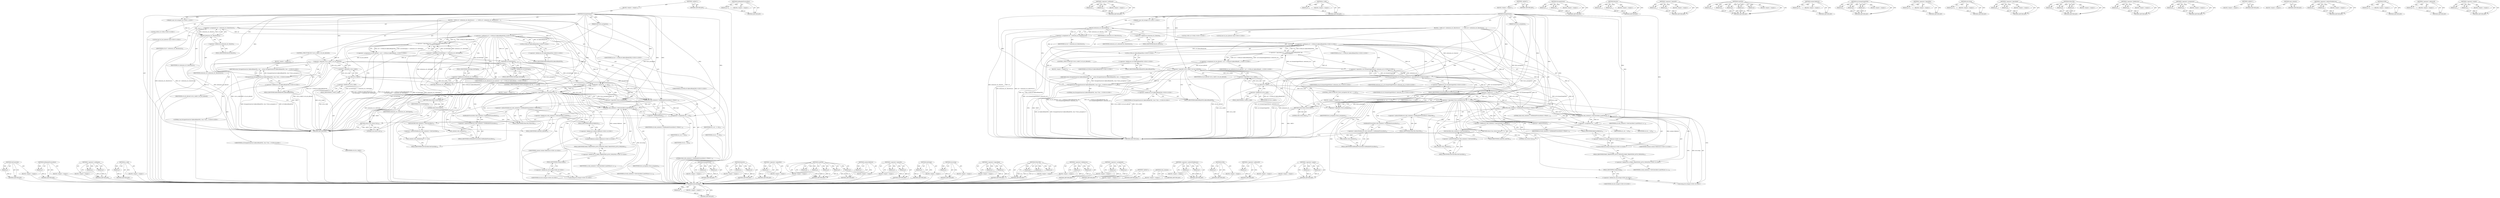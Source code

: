 digraph "&lt;operator&gt;.equals" {
vulnerable_205 [label=<(METHOD,GetController)>];
vulnerable_206 [label=<(PARAM,p1)>];
vulnerable_207 [label=<(BLOCK,&lt;empty&gt;,&lt;empty&gt;)>];
vulnerable_208 [label=<(METHOD_RETURN,ANY)>];
vulnerable_186 [label=<(METHOD,GetRenderProcessHost)>];
vulnerable_187 [label=<(PARAM,p1)>];
vulnerable_188 [label=<(BLOCK,&lt;empty&gt;,&lt;empty&gt;)>];
vulnerable_189 [label=<(METHOD_RETURN,ANY)>];
vulnerable_139 [label=<(METHOD,&lt;operator&gt;.notEquals)>];
vulnerable_140 [label=<(PARAM,p1)>];
vulnerable_141 [label=<(PARAM,p2)>];
vulnerable_142 [label=<(BLOCK,&lt;empty&gt;,&lt;empty&gt;)>];
vulnerable_143 [label=<(METHOD_RETURN,ANY)>];
vulnerable_161 [label=<(METHOD,is_valid)>];
vulnerable_162 [label=<(PARAM,p1)>];
vulnerable_163 [label=<(BLOCK,&lt;empty&gt;,&lt;empty&gt;)>];
vulnerable_164 [label=<(METHOD_RETURN,ANY)>];
vulnerable_6 [label=<(METHOD,&lt;global&gt;)<SUB>1</SUB>>];
vulnerable_7 [label=<(BLOCK,&lt;empty&gt;,&lt;empty&gt;)<SUB>1</SUB>>];
vulnerable_8 [label=<(METHOD,NavigateGuest)<SUB>1</SUB>>];
vulnerable_9 [label="<(PARAM,const std::string&amp; src)<SUB>1</SUB>>"];
vulnerable_10 [label=<(PARAM,bool force_navigation)<SUB>2</SUB>>];
vulnerable_11 [label=<(BLOCK,{
  GURL url = extension_url_.Resolve(src);
 
 ...,{
  GURL url = extension_url_.Resolve(src);
 
 ...)<SUB>2</SUB>>];
vulnerable_12 [label="<(LOCAL,GURL url: GURL)<SUB>3</SUB>>"];
vulnerable_13 [label=<(&lt;operator&gt;.assignment,url = extension_url_.Resolve(src))<SUB>3</SUB>>];
vulnerable_14 [label=<(IDENTIFIER,url,url = extension_url_.Resolve(src))<SUB>3</SUB>>];
vulnerable_15 [label=<(Resolve,extension_url_.Resolve(src))<SUB>3</SUB>>];
vulnerable_16 [label=<(&lt;operator&gt;.fieldAccess,extension_url_.Resolve)<SUB>3</SUB>>];
vulnerable_17 [label=<(IDENTIFIER,extension_url_,extension_url_.Resolve(src))<SUB>3</SUB>>];
vulnerable_18 [label=<(FIELD_IDENTIFIER,Resolve,Resolve)<SUB>3</SUB>>];
vulnerable_19 [label=<(IDENTIFIER,src,extension_url_.Resolve(src))<SUB>3</SUB>>];
vulnerable_20 [label="<(LOCAL,bool url_not_allowed: bool)<SUB>5</SUB>>"];
vulnerable_21 [label="<(&lt;operator&gt;.assignment,url_not_allowed = (url != GURL(url::kAboutBlank...)<SUB>5</SUB>>"];
vulnerable_22 [label="<(IDENTIFIER,url_not_allowed,url_not_allowed = (url != GURL(url::kAboutBlank...)<SUB>5</SUB>>"];
vulnerable_23 [label="<(&lt;operator&gt;.logicalAnd,(url != GURL(url::kAboutBlankURL)) &amp;&amp;
      (ur...)<SUB>5</SUB>>"];
vulnerable_24 [label="<(&lt;operator&gt;.notEquals,url != GURL(url::kAboutBlankURL))<SUB>5</SUB>>"];
vulnerable_25 [label="<(IDENTIFIER,url,url != GURL(url::kAboutBlankURL))<SUB>5</SUB>>"];
vulnerable_26 [label="<(GURL,GURL(url::kAboutBlankURL))<SUB>5</SUB>>"];
vulnerable_27 [label="<(&lt;operator&gt;.fieldAccess,url::kAboutBlankURL)<SUB>5</SUB>>"];
vulnerable_28 [label="<(IDENTIFIER,url,GURL(url::kAboutBlankURL))<SUB>5</SUB>>"];
vulnerable_29 [label=<(FIELD_IDENTIFIER,kAboutBlankURL,kAboutBlankURL)<SUB>5</SUB>>];
vulnerable_30 [label=<(&lt;operator&gt;.notEquals,url.GetOrigin() != extension_url_.GetOrigin())<SUB>6</SUB>>];
vulnerable_31 [label=<(GetOrigin,url.GetOrigin())<SUB>6</SUB>>];
vulnerable_32 [label=<(&lt;operator&gt;.fieldAccess,url.GetOrigin)<SUB>6</SUB>>];
vulnerable_33 [label=<(IDENTIFIER,url,url.GetOrigin())<SUB>6</SUB>>];
vulnerable_34 [label=<(FIELD_IDENTIFIER,GetOrigin,GetOrigin)<SUB>6</SUB>>];
vulnerable_35 [label=<(GetOrigin,extension_url_.GetOrigin())<SUB>6</SUB>>];
vulnerable_36 [label=<(&lt;operator&gt;.fieldAccess,extension_url_.GetOrigin)<SUB>6</SUB>>];
vulnerable_37 [label=<(IDENTIFIER,extension_url_,extension_url_.GetOrigin())<SUB>6</SUB>>];
vulnerable_38 [label=<(FIELD_IDENTIFIER,GetOrigin,GetOrigin)<SUB>6</SUB>>];
vulnerable_39 [label=<(CONTROL_STRUCTURE,IF,if (!url.is_valid() || url_not_allowed))<SUB>7</SUB>>];
vulnerable_40 [label=<(&lt;operator&gt;.logicalOr,!url.is_valid() || url_not_allowed)<SUB>7</SUB>>];
vulnerable_41 [label=<(&lt;operator&gt;.logicalNot,!url.is_valid())<SUB>7</SUB>>];
vulnerable_42 [label=<(is_valid,url.is_valid())<SUB>7</SUB>>];
vulnerable_43 [label=<(&lt;operator&gt;.fieldAccess,url.is_valid)<SUB>7</SUB>>];
vulnerable_44 [label=<(IDENTIFIER,url,url.is_valid())<SUB>7</SUB>>];
vulnerable_45 [label=<(FIELD_IDENTIFIER,is_valid,is_valid)<SUB>7</SUB>>];
vulnerable_46 [label=<(IDENTIFIER,url_not_allowed,!url.is_valid() || url_not_allowed)<SUB>7</SUB>>];
vulnerable_47 [label=<(BLOCK,&lt;empty&gt;,&lt;empty&gt;)<SUB>8</SUB>>];
vulnerable_48 [label="<(RETURN,return NavigateGuest(url::kAboutBlankURL, true ...,return NavigateGuest(url::kAboutBlankURL, true ...)<SUB>8</SUB>>"];
vulnerable_49 [label="<(NavigateGuest,NavigateGuest(url::kAboutBlankURL, true /* forc...)<SUB>8</SUB>>"];
vulnerable_50 [label="<(&lt;operator&gt;.fieldAccess,url::kAboutBlankURL)<SUB>8</SUB>>"];
vulnerable_51 [label="<(IDENTIFIER,url,NavigateGuest(url::kAboutBlankURL, true /* forc...)<SUB>8</SUB>>"];
vulnerable_52 [label=<(FIELD_IDENTIFIER,kAboutBlankURL,kAboutBlankURL)<SUB>8</SUB>>];
vulnerable_53 [label="<(LITERAL,true,NavigateGuest(url::kAboutBlankURL, true /* forc...)<SUB>8</SUB>>"];
vulnerable_54 [label=<(CONTROL_STRUCTURE,IF,if (!force_navigation &amp;&amp; (url_ == url)))<SUB>10</SUB>>];
vulnerable_55 [label=<(&lt;operator&gt;.logicalAnd,!force_navigation &amp;&amp; (url_ == url))<SUB>10</SUB>>];
vulnerable_56 [label=<(&lt;operator&gt;.logicalNot,!force_navigation)<SUB>10</SUB>>];
vulnerable_57 [label=<(IDENTIFIER,force_navigation,!force_navigation)<SUB>10</SUB>>];
vulnerable_58 [label=<(&lt;operator&gt;.equals,url_ == url)<SUB>10</SUB>>];
vulnerable_59 [label=<(IDENTIFIER,url_,url_ == url)<SUB>10</SUB>>];
vulnerable_60 [label=<(IDENTIFIER,url,url_ == url)<SUB>10</SUB>>];
vulnerable_61 [label=<(BLOCK,&lt;empty&gt;,&lt;empty&gt;)<SUB>11</SUB>>];
vulnerable_62 [label=<(RETURN,return false;,return false;)<SUB>11</SUB>>];
vulnerable_63 [label=<(LITERAL,false,return false;)<SUB>11</SUB>>];
vulnerable_64 [label=<(FilterURL,web_contents()-&gt;GetRenderProcessHost()-&gt;FilterU...)<SUB>13</SUB>>];
vulnerable_65 [label=<(&lt;operator&gt;.indirectFieldAccess,web_contents()-&gt;GetRenderProcessHost()-&gt;FilterURL)<SUB>13</SUB>>];
vulnerable_66 [label=<(GetRenderProcessHost,web_contents()-&gt;GetRenderProcessHost())<SUB>13</SUB>>];
vulnerable_67 [label=<(&lt;operator&gt;.indirectFieldAccess,web_contents()-&gt;GetRenderProcessHost)<SUB>13</SUB>>];
vulnerable_68 [label=<(web_contents,web_contents())<SUB>13</SUB>>];
vulnerable_69 [label=<(FIELD_IDENTIFIER,GetRenderProcessHost,GetRenderProcessHost)<SUB>13</SUB>>];
vulnerable_70 [label=<(FIELD_IDENTIFIER,FilterURL,FilterURL)<SUB>13</SUB>>];
vulnerable_71 [label=<(LITERAL,false,web_contents()-&gt;GetRenderProcessHost()-&gt;FilterU...)<SUB>13</SUB>>];
vulnerable_72 [label=<(&lt;operator&gt;.addressOf,&amp;url)<SUB>13</SUB>>];
vulnerable_73 [label=<(IDENTIFIER,url,web_contents()-&gt;GetRenderProcessHost()-&gt;FilterU...)<SUB>13</SUB>>];
vulnerable_74 [label=<(LoadURL,web_contents()-&gt;GetController().LoadURL(url, co...)<SUB>14</SUB>>];
vulnerable_75 [label=<(&lt;operator&gt;.fieldAccess,web_contents()-&gt;GetController().LoadURL)<SUB>14</SUB>>];
vulnerable_76 [label=<(GetController,web_contents()-&gt;GetController())<SUB>14</SUB>>];
vulnerable_77 [label=<(&lt;operator&gt;.indirectFieldAccess,web_contents()-&gt;GetController)<SUB>14</SUB>>];
vulnerable_78 [label=<(web_contents,web_contents())<SUB>14</SUB>>];
vulnerable_79 [label=<(FIELD_IDENTIFIER,GetController,GetController)<SUB>14</SUB>>];
vulnerable_80 [label=<(FIELD_IDENTIFIER,LoadURL,LoadURL)<SUB>14</SUB>>];
vulnerable_81 [label=<(IDENTIFIER,url,web_contents()-&gt;GetController().LoadURL(url, co...)<SUB>14</SUB>>];
vulnerable_82 [label="<(content.Referrer,content::Referrer())<SUB>14</SUB>>"];
vulnerable_83 [label="<(&lt;operator&gt;.fieldAccess,content::Referrer)<SUB>14</SUB>>"];
vulnerable_84 [label="<(IDENTIFIER,content,content::Referrer())<SUB>14</SUB>>"];
vulnerable_85 [label=<(FIELD_IDENTIFIER,Referrer,Referrer)<SUB>14</SUB>>];
vulnerable_86 [label="<(&lt;operator&gt;.fieldAccess,ui::PAGE_TRANSITION_AUTO_TOPLEVEL)<SUB>15</SUB>>"];
vulnerable_87 [label=<(IDENTIFIER,ui,web_contents()-&gt;GetController().LoadURL(url, co...)<SUB>15</SUB>>];
vulnerable_88 [label=<(FIELD_IDENTIFIER,PAGE_TRANSITION_AUTO_TOPLEVEL,PAGE_TRANSITION_AUTO_TOPLEVEL)<SUB>15</SUB>>];
vulnerable_89 [label="<(std.string,std::string())<SUB>16</SUB>>"];
vulnerable_90 [label="<(&lt;operator&gt;.fieldAccess,std::string)<SUB>16</SUB>>"];
vulnerable_91 [label="<(IDENTIFIER,std,std::string())<SUB>16</SUB>>"];
vulnerable_92 [label=<(FIELD_IDENTIFIER,string,string)<SUB>16</SUB>>];
vulnerable_93 [label=<(&lt;operator&gt;.assignment,url_ = url)<SUB>18</SUB>>];
vulnerable_94 [label=<(IDENTIFIER,url_,url_ = url)<SUB>18</SUB>>];
vulnerable_95 [label=<(IDENTIFIER,url,url_ = url)<SUB>18</SUB>>];
vulnerable_96 [label=<(RETURN,return true;,return true;)<SUB>19</SUB>>];
vulnerable_97 [label=<(LITERAL,true,return true;)<SUB>19</SUB>>];
vulnerable_98 [label=<(METHOD_RETURN,bool)<SUB>1</SUB>>];
vulnerable_100 [label=<(METHOD_RETURN,ANY)<SUB>1</SUB>>];
vulnerable_165 [label=<(METHOD,NavigateGuest)>];
vulnerable_166 [label=<(PARAM,p1)>];
vulnerable_167 [label=<(PARAM,p2)>];
vulnerable_168 [label=<(BLOCK,&lt;empty&gt;,&lt;empty&gt;)>];
vulnerable_169 [label=<(METHOD_RETURN,ANY)>];
vulnerable_124 [label=<(METHOD,Resolve)>];
vulnerable_125 [label=<(PARAM,p1)>];
vulnerable_126 [label=<(PARAM,p2)>];
vulnerable_127 [label=<(BLOCK,&lt;empty&gt;,&lt;empty&gt;)>];
vulnerable_128 [label=<(METHOD_RETURN,ANY)>];
vulnerable_157 [label=<(METHOD,&lt;operator&gt;.logicalNot)>];
vulnerable_158 [label=<(PARAM,p1)>];
vulnerable_159 [label=<(BLOCK,&lt;empty&gt;,&lt;empty&gt;)>];
vulnerable_160 [label=<(METHOD_RETURN,ANY)>];
vulnerable_197 [label=<(METHOD,LoadURL)>];
vulnerable_198 [label=<(PARAM,p1)>];
vulnerable_199 [label=<(PARAM,p2)>];
vulnerable_200 [label=<(PARAM,p3)>];
vulnerable_201 [label=<(PARAM,p4)>];
vulnerable_202 [label=<(PARAM,p5)>];
vulnerable_203 [label=<(BLOCK,&lt;empty&gt;,&lt;empty&gt;)>];
vulnerable_204 [label=<(METHOD_RETURN,ANY)>];
vulnerable_209 [label=<(METHOD,content.Referrer)>];
vulnerable_210 [label=<(PARAM,p1)>];
vulnerable_211 [label=<(BLOCK,&lt;empty&gt;,&lt;empty&gt;)>];
vulnerable_212 [label=<(METHOD_RETURN,ANY)>];
vulnerable_152 [label=<(METHOD,&lt;operator&gt;.logicalOr)>];
vulnerable_153 [label=<(PARAM,p1)>];
vulnerable_154 [label=<(PARAM,p2)>];
vulnerable_155 [label=<(BLOCK,&lt;empty&gt;,&lt;empty&gt;)>];
vulnerable_156 [label=<(METHOD_RETURN,ANY)>];
vulnerable_148 [label=<(METHOD,GetOrigin)>];
vulnerable_149 [label=<(PARAM,p1)>];
vulnerable_150 [label=<(BLOCK,&lt;empty&gt;,&lt;empty&gt;)>];
vulnerable_151 [label=<(METHOD_RETURN,ANY)>];
vulnerable_213 [label=<(METHOD,std.string)>];
vulnerable_214 [label=<(PARAM,p1)>];
vulnerable_215 [label=<(BLOCK,&lt;empty&gt;,&lt;empty&gt;)>];
vulnerable_216 [label=<(METHOD_RETURN,ANY)>];
vulnerable_134 [label=<(METHOD,&lt;operator&gt;.logicalAnd)>];
vulnerable_135 [label=<(PARAM,p1)>];
vulnerable_136 [label=<(PARAM,p2)>];
vulnerable_137 [label=<(BLOCK,&lt;empty&gt;,&lt;empty&gt;)>];
vulnerable_138 [label=<(METHOD_RETURN,ANY)>];
vulnerable_175 [label=<(METHOD,FilterURL)>];
vulnerable_176 [label=<(PARAM,p1)>];
vulnerable_177 [label=<(PARAM,p2)>];
vulnerable_178 [label=<(PARAM,p3)>];
vulnerable_179 [label=<(BLOCK,&lt;empty&gt;,&lt;empty&gt;)>];
vulnerable_180 [label=<(METHOD_RETURN,ANY)>];
vulnerable_129 [label=<(METHOD,&lt;operator&gt;.fieldAccess)>];
vulnerable_130 [label=<(PARAM,p1)>];
vulnerable_131 [label=<(PARAM,p2)>];
vulnerable_132 [label=<(BLOCK,&lt;empty&gt;,&lt;empty&gt;)>];
vulnerable_133 [label=<(METHOD_RETURN,ANY)>];
vulnerable_119 [label=<(METHOD,&lt;operator&gt;.assignment)>];
vulnerable_120 [label=<(PARAM,p1)>];
vulnerable_121 [label=<(PARAM,p2)>];
vulnerable_122 [label=<(BLOCK,&lt;empty&gt;,&lt;empty&gt;)>];
vulnerable_123 [label=<(METHOD_RETURN,ANY)>];
vulnerable_113 [label=<(METHOD,&lt;global&gt;)<SUB>1</SUB>>];
vulnerable_114 [label=<(BLOCK,&lt;empty&gt;,&lt;empty&gt;)>];
vulnerable_115 [label=<(METHOD_RETURN,ANY)>];
vulnerable_190 [label=<(METHOD,web_contents)>];
vulnerable_191 [label=<(BLOCK,&lt;empty&gt;,&lt;empty&gt;)>];
vulnerable_192 [label=<(METHOD_RETURN,ANY)>];
vulnerable_181 [label=<(METHOD,&lt;operator&gt;.indirectFieldAccess)>];
vulnerable_182 [label=<(PARAM,p1)>];
vulnerable_183 [label=<(PARAM,p2)>];
vulnerable_184 [label=<(BLOCK,&lt;empty&gt;,&lt;empty&gt;)>];
vulnerable_185 [label=<(METHOD_RETURN,ANY)>];
vulnerable_144 [label=<(METHOD,GURL)>];
vulnerable_145 [label=<(PARAM,p1)>];
vulnerable_146 [label=<(BLOCK,&lt;empty&gt;,&lt;empty&gt;)>];
vulnerable_147 [label=<(METHOD_RETURN,ANY)>];
vulnerable_193 [label=<(METHOD,&lt;operator&gt;.addressOf)>];
vulnerable_194 [label=<(PARAM,p1)>];
vulnerable_195 [label=<(BLOCK,&lt;empty&gt;,&lt;empty&gt;)>];
vulnerable_196 [label=<(METHOD_RETURN,ANY)>];
vulnerable_170 [label=<(METHOD,&lt;operator&gt;.equals)>];
vulnerable_171 [label=<(PARAM,p1)>];
vulnerable_172 [label=<(PARAM,p2)>];
vulnerable_173 [label=<(BLOCK,&lt;empty&gt;,&lt;empty&gt;)>];
vulnerable_174 [label=<(METHOD_RETURN,ANY)>];
fixed_205 [label=<(METHOD,GetController)>];
fixed_206 [label=<(PARAM,p1)>];
fixed_207 [label=<(BLOCK,&lt;empty&gt;,&lt;empty&gt;)>];
fixed_208 [label=<(METHOD_RETURN,ANY)>];
fixed_186 [label=<(METHOD,GetRenderProcessHost)>];
fixed_187 [label=<(PARAM,p1)>];
fixed_188 [label=<(BLOCK,&lt;empty&gt;,&lt;empty&gt;)>];
fixed_189 [label=<(METHOD_RETURN,ANY)>];
fixed_137 [label=<(METHOD,&lt;operator&gt;.notEquals)>];
fixed_138 [label=<(PARAM,p1)>];
fixed_139 [label=<(PARAM,p2)>];
fixed_140 [label=<(BLOCK,&lt;empty&gt;,&lt;empty&gt;)>];
fixed_141 [label=<(METHOD_RETURN,ANY)>];
fixed_161 [label=<(METHOD,is_valid)>];
fixed_162 [label=<(PARAM,p1)>];
fixed_163 [label=<(BLOCK,&lt;empty&gt;,&lt;empty&gt;)>];
fixed_164 [label=<(METHOD_RETURN,ANY)>];
fixed_6 [label=<(METHOD,&lt;global&gt;)<SUB>1</SUB>>];
fixed_7 [label=<(BLOCK,&lt;empty&gt;,&lt;empty&gt;)<SUB>1</SUB>>];
fixed_8 [label=<(METHOD,NavigateGuest)<SUB>1</SUB>>];
fixed_9 [label="<(PARAM,const std::string&amp; src)<SUB>1</SUB>>"];
fixed_10 [label=<(PARAM,bool force_navigation)<SUB>2</SUB>>];
fixed_11 [label=<(BLOCK,{
  GURL url = extension_url_.Resolve(src);
 
 ...,{
  GURL url = extension_url_.Resolve(src);
 
 ...)<SUB>2</SUB>>];
fixed_12 [label="<(LOCAL,GURL url: GURL)<SUB>3</SUB>>"];
fixed_13 [label=<(&lt;operator&gt;.assignment,url = extension_url_.Resolve(src))<SUB>3</SUB>>];
fixed_14 [label=<(IDENTIFIER,url,url = extension_url_.Resolve(src))<SUB>3</SUB>>];
fixed_15 [label=<(Resolve,extension_url_.Resolve(src))<SUB>3</SUB>>];
fixed_16 [label=<(&lt;operator&gt;.fieldAccess,extension_url_.Resolve)<SUB>3</SUB>>];
fixed_17 [label=<(IDENTIFIER,extension_url_,extension_url_.Resolve(src))<SUB>3</SUB>>];
fixed_18 [label=<(FIELD_IDENTIFIER,Resolve,Resolve)<SUB>3</SUB>>];
fixed_19 [label=<(IDENTIFIER,src,extension_url_.Resolve(src))<SUB>3</SUB>>];
fixed_20 [label="<(LOCAL,bool url_not_allowed: bool)<SUB>5</SUB>>"];
fixed_21 [label="<(&lt;operator&gt;.assignment,url_not_allowed = url != GURL(url::kAboutBlankU...)<SUB>5</SUB>>"];
fixed_22 [label="<(IDENTIFIER,url_not_allowed,url_not_allowed = url != GURL(url::kAboutBlankU...)<SUB>5</SUB>>"];
fixed_23 [label="<(&lt;operator&gt;.logicalAnd,url != GURL(url::kAboutBlankURL) &amp;&amp;
           ...)<SUB>5</SUB>>"];
fixed_24 [label="<(&lt;operator&gt;.notEquals,url != GURL(url::kAboutBlankURL))<SUB>5</SUB>>"];
fixed_25 [label="<(IDENTIFIER,url,url != GURL(url::kAboutBlankURL))<SUB>5</SUB>>"];
fixed_26 [label="<(GURL,GURL(url::kAboutBlankURL))<SUB>5</SUB>>"];
fixed_27 [label="<(&lt;operator&gt;.fieldAccess,url::kAboutBlankURL)<SUB>5</SUB>>"];
fixed_28 [label="<(IDENTIFIER,url,GURL(url::kAboutBlankURL))<SUB>5</SUB>>"];
fixed_29 [label=<(FIELD_IDENTIFIER,kAboutBlankURL,kAboutBlankURL)<SUB>5</SUB>>];
fixed_30 [label="<(&lt;operator&gt;.logicalNot,!url::IsSameOriginWith(url, extension_url_))<SUB>6</SUB>>"];
fixed_31 [label="<(url.IsSameOriginWith,url::IsSameOriginWith(url, extension_url_))<SUB>6</SUB>>"];
fixed_32 [label="<(&lt;operator&gt;.fieldAccess,url::IsSameOriginWith)<SUB>6</SUB>>"];
fixed_33 [label="<(IDENTIFIER,url,url::IsSameOriginWith(url, extension_url_))<SUB>6</SUB>>"];
fixed_34 [label=<(FIELD_IDENTIFIER,IsSameOriginWith,IsSameOriginWith)<SUB>6</SUB>>];
fixed_35 [label="<(IDENTIFIER,url,url::IsSameOriginWith(url, extension_url_))<SUB>6</SUB>>"];
fixed_36 [label="<(IDENTIFIER,extension_url_,url::IsSameOriginWith(url, extension_url_))<SUB>6</SUB>>"];
fixed_37 [label=<(CONTROL_STRUCTURE,IF,if (!url.is_valid() || url_not_allowed))<SUB>7</SUB>>];
fixed_38 [label=<(&lt;operator&gt;.logicalOr,!url.is_valid() || url_not_allowed)<SUB>7</SUB>>];
fixed_39 [label=<(&lt;operator&gt;.logicalNot,!url.is_valid())<SUB>7</SUB>>];
fixed_40 [label=<(is_valid,url.is_valid())<SUB>7</SUB>>];
fixed_41 [label=<(&lt;operator&gt;.fieldAccess,url.is_valid)<SUB>7</SUB>>];
fixed_42 [label=<(IDENTIFIER,url,url.is_valid())<SUB>7</SUB>>];
fixed_43 [label=<(FIELD_IDENTIFIER,is_valid,is_valid)<SUB>7</SUB>>];
fixed_44 [label=<(IDENTIFIER,url_not_allowed,!url.is_valid() || url_not_allowed)<SUB>7</SUB>>];
fixed_45 [label=<(BLOCK,&lt;empty&gt;,&lt;empty&gt;)<SUB>8</SUB>>];
fixed_46 [label="<(RETURN,return NavigateGuest(url::kAboutBlankURL, true ...,return NavigateGuest(url::kAboutBlankURL, true ...)<SUB>8</SUB>>"];
fixed_47 [label="<(NavigateGuest,NavigateGuest(url::kAboutBlankURL, true /* forc...)<SUB>8</SUB>>"];
fixed_48 [label="<(&lt;operator&gt;.fieldAccess,url::kAboutBlankURL)<SUB>8</SUB>>"];
fixed_49 [label="<(IDENTIFIER,url,NavigateGuest(url::kAboutBlankURL, true /* forc...)<SUB>8</SUB>>"];
fixed_50 [label=<(FIELD_IDENTIFIER,kAboutBlankURL,kAboutBlankURL)<SUB>8</SUB>>];
fixed_51 [label="<(LITERAL,true,NavigateGuest(url::kAboutBlankURL, true /* forc...)<SUB>8</SUB>>"];
fixed_52 [label=<(CONTROL_STRUCTURE,IF,if (!force_navigation &amp;&amp; (url_ == url)))<SUB>10</SUB>>];
fixed_53 [label=<(&lt;operator&gt;.logicalAnd,!force_navigation &amp;&amp; (url_ == url))<SUB>10</SUB>>];
fixed_54 [label=<(&lt;operator&gt;.logicalNot,!force_navigation)<SUB>10</SUB>>];
fixed_55 [label=<(IDENTIFIER,force_navigation,!force_navigation)<SUB>10</SUB>>];
fixed_56 [label=<(&lt;operator&gt;.equals,url_ == url)<SUB>10</SUB>>];
fixed_57 [label=<(IDENTIFIER,url_,url_ == url)<SUB>10</SUB>>];
fixed_58 [label=<(IDENTIFIER,url,url_ == url)<SUB>10</SUB>>];
fixed_59 [label=<(BLOCK,&lt;empty&gt;,&lt;empty&gt;)<SUB>11</SUB>>];
fixed_60 [label=<(RETURN,return false;,return false;)<SUB>11</SUB>>];
fixed_61 [label=<(LITERAL,false,return false;)<SUB>11</SUB>>];
fixed_62 [label=<(FilterURL,web_contents()-&gt;GetRenderProcessHost()-&gt;FilterU...)<SUB>13</SUB>>];
fixed_63 [label=<(&lt;operator&gt;.indirectFieldAccess,web_contents()-&gt;GetRenderProcessHost()-&gt;FilterURL)<SUB>13</SUB>>];
fixed_64 [label=<(GetRenderProcessHost,web_contents()-&gt;GetRenderProcessHost())<SUB>13</SUB>>];
fixed_65 [label=<(&lt;operator&gt;.indirectFieldAccess,web_contents()-&gt;GetRenderProcessHost)<SUB>13</SUB>>];
fixed_66 [label=<(web_contents,web_contents())<SUB>13</SUB>>];
fixed_67 [label=<(FIELD_IDENTIFIER,GetRenderProcessHost,GetRenderProcessHost)<SUB>13</SUB>>];
fixed_68 [label=<(FIELD_IDENTIFIER,FilterURL,FilterURL)<SUB>13</SUB>>];
fixed_69 [label=<(LITERAL,false,web_contents()-&gt;GetRenderProcessHost()-&gt;FilterU...)<SUB>13</SUB>>];
fixed_70 [label=<(&lt;operator&gt;.addressOf,&amp;url)<SUB>13</SUB>>];
fixed_71 [label=<(IDENTIFIER,url,web_contents()-&gt;GetRenderProcessHost()-&gt;FilterU...)<SUB>13</SUB>>];
fixed_72 [label=<(LoadURL,web_contents()-&gt;GetController().LoadURL(url, co...)<SUB>14</SUB>>];
fixed_73 [label=<(&lt;operator&gt;.fieldAccess,web_contents()-&gt;GetController().LoadURL)<SUB>14</SUB>>];
fixed_74 [label=<(GetController,web_contents()-&gt;GetController())<SUB>14</SUB>>];
fixed_75 [label=<(&lt;operator&gt;.indirectFieldAccess,web_contents()-&gt;GetController)<SUB>14</SUB>>];
fixed_76 [label=<(web_contents,web_contents())<SUB>14</SUB>>];
fixed_77 [label=<(FIELD_IDENTIFIER,GetController,GetController)<SUB>14</SUB>>];
fixed_78 [label=<(FIELD_IDENTIFIER,LoadURL,LoadURL)<SUB>14</SUB>>];
fixed_79 [label=<(IDENTIFIER,url,web_contents()-&gt;GetController().LoadURL(url, co...)<SUB>14</SUB>>];
fixed_80 [label="<(content.Referrer,content::Referrer())<SUB>14</SUB>>"];
fixed_81 [label="<(&lt;operator&gt;.fieldAccess,content::Referrer)<SUB>14</SUB>>"];
fixed_82 [label="<(IDENTIFIER,content,content::Referrer())<SUB>14</SUB>>"];
fixed_83 [label=<(FIELD_IDENTIFIER,Referrer,Referrer)<SUB>14</SUB>>];
fixed_84 [label="<(&lt;operator&gt;.fieldAccess,ui::PAGE_TRANSITION_AUTO_TOPLEVEL)<SUB>15</SUB>>"];
fixed_85 [label=<(IDENTIFIER,ui,web_contents()-&gt;GetController().LoadURL(url, co...)<SUB>15</SUB>>];
fixed_86 [label=<(FIELD_IDENTIFIER,PAGE_TRANSITION_AUTO_TOPLEVEL,PAGE_TRANSITION_AUTO_TOPLEVEL)<SUB>15</SUB>>];
fixed_87 [label="<(std.string,std::string())<SUB>16</SUB>>"];
fixed_88 [label="<(&lt;operator&gt;.fieldAccess,std::string)<SUB>16</SUB>>"];
fixed_89 [label="<(IDENTIFIER,std,std::string())<SUB>16</SUB>>"];
fixed_90 [label=<(FIELD_IDENTIFIER,string,string)<SUB>16</SUB>>];
fixed_91 [label=<(&lt;operator&gt;.assignment,url_ = url)<SUB>18</SUB>>];
fixed_92 [label=<(IDENTIFIER,url_,url_ = url)<SUB>18</SUB>>];
fixed_93 [label=<(IDENTIFIER,url,url_ = url)<SUB>18</SUB>>];
fixed_94 [label=<(RETURN,return true;,return true;)<SUB>19</SUB>>];
fixed_95 [label=<(LITERAL,true,return true;)<SUB>19</SUB>>];
fixed_96 [label=<(METHOD_RETURN,bool)<SUB>1</SUB>>];
fixed_98 [label=<(METHOD_RETURN,ANY)<SUB>1</SUB>>];
fixed_165 [label=<(METHOD,NavigateGuest)>];
fixed_166 [label=<(PARAM,p1)>];
fixed_167 [label=<(PARAM,p2)>];
fixed_168 [label=<(BLOCK,&lt;empty&gt;,&lt;empty&gt;)>];
fixed_169 [label=<(METHOD_RETURN,ANY)>];
fixed_122 [label=<(METHOD,Resolve)>];
fixed_123 [label=<(PARAM,p1)>];
fixed_124 [label=<(PARAM,p2)>];
fixed_125 [label=<(BLOCK,&lt;empty&gt;,&lt;empty&gt;)>];
fixed_126 [label=<(METHOD_RETURN,ANY)>];
fixed_156 [label=<(METHOD,&lt;operator&gt;.logicalOr)>];
fixed_157 [label=<(PARAM,p1)>];
fixed_158 [label=<(PARAM,p2)>];
fixed_159 [label=<(BLOCK,&lt;empty&gt;,&lt;empty&gt;)>];
fixed_160 [label=<(METHOD_RETURN,ANY)>];
fixed_197 [label=<(METHOD,LoadURL)>];
fixed_198 [label=<(PARAM,p1)>];
fixed_199 [label=<(PARAM,p2)>];
fixed_200 [label=<(PARAM,p3)>];
fixed_201 [label=<(PARAM,p4)>];
fixed_202 [label=<(PARAM,p5)>];
fixed_203 [label=<(BLOCK,&lt;empty&gt;,&lt;empty&gt;)>];
fixed_204 [label=<(METHOD_RETURN,ANY)>];
fixed_209 [label=<(METHOD,content.Referrer)>];
fixed_210 [label=<(PARAM,p1)>];
fixed_211 [label=<(BLOCK,&lt;empty&gt;,&lt;empty&gt;)>];
fixed_212 [label=<(METHOD_RETURN,ANY)>];
fixed_150 [label=<(METHOD,url.IsSameOriginWith)>];
fixed_151 [label=<(PARAM,p1)>];
fixed_152 [label=<(PARAM,p2)>];
fixed_153 [label=<(PARAM,p3)>];
fixed_154 [label=<(BLOCK,&lt;empty&gt;,&lt;empty&gt;)>];
fixed_155 [label=<(METHOD_RETURN,ANY)>];
fixed_146 [label=<(METHOD,&lt;operator&gt;.logicalNot)>];
fixed_147 [label=<(PARAM,p1)>];
fixed_148 [label=<(BLOCK,&lt;empty&gt;,&lt;empty&gt;)>];
fixed_149 [label=<(METHOD_RETURN,ANY)>];
fixed_213 [label=<(METHOD,std.string)>];
fixed_214 [label=<(PARAM,p1)>];
fixed_215 [label=<(BLOCK,&lt;empty&gt;,&lt;empty&gt;)>];
fixed_216 [label=<(METHOD_RETURN,ANY)>];
fixed_132 [label=<(METHOD,&lt;operator&gt;.logicalAnd)>];
fixed_133 [label=<(PARAM,p1)>];
fixed_134 [label=<(PARAM,p2)>];
fixed_135 [label=<(BLOCK,&lt;empty&gt;,&lt;empty&gt;)>];
fixed_136 [label=<(METHOD_RETURN,ANY)>];
fixed_175 [label=<(METHOD,FilterURL)>];
fixed_176 [label=<(PARAM,p1)>];
fixed_177 [label=<(PARAM,p2)>];
fixed_178 [label=<(PARAM,p3)>];
fixed_179 [label=<(BLOCK,&lt;empty&gt;,&lt;empty&gt;)>];
fixed_180 [label=<(METHOD_RETURN,ANY)>];
fixed_127 [label=<(METHOD,&lt;operator&gt;.fieldAccess)>];
fixed_128 [label=<(PARAM,p1)>];
fixed_129 [label=<(PARAM,p2)>];
fixed_130 [label=<(BLOCK,&lt;empty&gt;,&lt;empty&gt;)>];
fixed_131 [label=<(METHOD_RETURN,ANY)>];
fixed_117 [label=<(METHOD,&lt;operator&gt;.assignment)>];
fixed_118 [label=<(PARAM,p1)>];
fixed_119 [label=<(PARAM,p2)>];
fixed_120 [label=<(BLOCK,&lt;empty&gt;,&lt;empty&gt;)>];
fixed_121 [label=<(METHOD_RETURN,ANY)>];
fixed_111 [label=<(METHOD,&lt;global&gt;)<SUB>1</SUB>>];
fixed_112 [label=<(BLOCK,&lt;empty&gt;,&lt;empty&gt;)>];
fixed_113 [label=<(METHOD_RETURN,ANY)>];
fixed_190 [label=<(METHOD,web_contents)>];
fixed_191 [label=<(BLOCK,&lt;empty&gt;,&lt;empty&gt;)>];
fixed_192 [label=<(METHOD_RETURN,ANY)>];
fixed_181 [label=<(METHOD,&lt;operator&gt;.indirectFieldAccess)>];
fixed_182 [label=<(PARAM,p1)>];
fixed_183 [label=<(PARAM,p2)>];
fixed_184 [label=<(BLOCK,&lt;empty&gt;,&lt;empty&gt;)>];
fixed_185 [label=<(METHOD_RETURN,ANY)>];
fixed_142 [label=<(METHOD,GURL)>];
fixed_143 [label=<(PARAM,p1)>];
fixed_144 [label=<(BLOCK,&lt;empty&gt;,&lt;empty&gt;)>];
fixed_145 [label=<(METHOD_RETURN,ANY)>];
fixed_193 [label=<(METHOD,&lt;operator&gt;.addressOf)>];
fixed_194 [label=<(PARAM,p1)>];
fixed_195 [label=<(BLOCK,&lt;empty&gt;,&lt;empty&gt;)>];
fixed_196 [label=<(METHOD_RETURN,ANY)>];
fixed_170 [label=<(METHOD,&lt;operator&gt;.equals)>];
fixed_171 [label=<(PARAM,p1)>];
fixed_172 [label=<(PARAM,p2)>];
fixed_173 [label=<(BLOCK,&lt;empty&gt;,&lt;empty&gt;)>];
fixed_174 [label=<(METHOD_RETURN,ANY)>];
vulnerable_205 -> vulnerable_206  [key=0, label="AST: "];
vulnerable_205 -> vulnerable_206  [key=1, label="DDG: "];
vulnerable_205 -> vulnerable_207  [key=0, label="AST: "];
vulnerable_205 -> vulnerable_208  [key=0, label="AST: "];
vulnerable_205 -> vulnerable_208  [key=1, label="CFG: "];
vulnerable_206 -> vulnerable_208  [key=0, label="DDG: p1"];
vulnerable_207 -> fixed_205  [key=0];
vulnerable_208 -> fixed_205  [key=0];
vulnerable_186 -> vulnerable_187  [key=0, label="AST: "];
vulnerable_186 -> vulnerable_187  [key=1, label="DDG: "];
vulnerable_186 -> vulnerable_188  [key=0, label="AST: "];
vulnerable_186 -> vulnerable_189  [key=0, label="AST: "];
vulnerable_186 -> vulnerable_189  [key=1, label="CFG: "];
vulnerable_187 -> vulnerable_189  [key=0, label="DDG: p1"];
vulnerable_188 -> fixed_205  [key=0];
vulnerable_189 -> fixed_205  [key=0];
vulnerable_139 -> vulnerable_140  [key=0, label="AST: "];
vulnerable_139 -> vulnerable_140  [key=1, label="DDG: "];
vulnerable_139 -> vulnerable_142  [key=0, label="AST: "];
vulnerable_139 -> vulnerable_141  [key=0, label="AST: "];
vulnerable_139 -> vulnerable_141  [key=1, label="DDG: "];
vulnerable_139 -> vulnerable_143  [key=0, label="AST: "];
vulnerable_139 -> vulnerable_143  [key=1, label="CFG: "];
vulnerable_140 -> vulnerable_143  [key=0, label="DDG: p1"];
vulnerable_141 -> vulnerable_143  [key=0, label="DDG: p2"];
vulnerable_142 -> fixed_205  [key=0];
vulnerable_143 -> fixed_205  [key=0];
vulnerable_161 -> vulnerable_162  [key=0, label="AST: "];
vulnerable_161 -> vulnerable_162  [key=1, label="DDG: "];
vulnerable_161 -> vulnerable_163  [key=0, label="AST: "];
vulnerable_161 -> vulnerable_164  [key=0, label="AST: "];
vulnerable_161 -> vulnerable_164  [key=1, label="CFG: "];
vulnerable_162 -> vulnerable_164  [key=0, label="DDG: p1"];
vulnerable_163 -> fixed_205  [key=0];
vulnerable_164 -> fixed_205  [key=0];
vulnerable_6 -> vulnerable_7  [key=0, label="AST: "];
vulnerable_6 -> vulnerable_100  [key=0, label="AST: "];
vulnerable_6 -> vulnerable_100  [key=1, label="CFG: "];
vulnerable_7 -> vulnerable_8  [key=0, label="AST: "];
vulnerable_8 -> vulnerable_9  [key=0, label="AST: "];
vulnerable_8 -> vulnerable_9  [key=1, label="DDG: "];
vulnerable_8 -> vulnerable_10  [key=0, label="AST: "];
vulnerable_8 -> vulnerable_10  [key=1, label="DDG: "];
vulnerable_8 -> vulnerable_11  [key=0, label="AST: "];
vulnerable_8 -> vulnerable_98  [key=0, label="AST: "];
vulnerable_8 -> vulnerable_18  [key=0, label="CFG: "];
vulnerable_8 -> vulnerable_93  [key=0, label="DDG: "];
vulnerable_8 -> vulnerable_96  [key=0, label="DDG: "];
vulnerable_8 -> vulnerable_64  [key=0, label="DDG: "];
vulnerable_8 -> vulnerable_74  [key=0, label="DDG: "];
vulnerable_8 -> vulnerable_97  [key=0, label="DDG: "];
vulnerable_8 -> vulnerable_15  [key=0, label="DDG: "];
vulnerable_8 -> vulnerable_40  [key=0, label="DDG: "];
vulnerable_8 -> vulnerable_62  [key=0, label="DDG: "];
vulnerable_8 -> vulnerable_24  [key=0, label="DDG: "];
vulnerable_8 -> vulnerable_56  [key=0, label="DDG: "];
vulnerable_8 -> vulnerable_58  [key=0, label="DDG: "];
vulnerable_8 -> vulnerable_63  [key=0, label="DDG: "];
vulnerable_8 -> vulnerable_49  [key=0, label="DDG: "];
vulnerable_9 -> vulnerable_15  [key=0, label="DDG: src"];
vulnerable_10 -> vulnerable_98  [key=0, label="DDG: force_navigation"];
vulnerable_10 -> vulnerable_56  [key=0, label="DDG: force_navigation"];
vulnerable_11 -> vulnerable_12  [key=0, label="AST: "];
vulnerable_11 -> vulnerable_13  [key=0, label="AST: "];
vulnerable_11 -> vulnerable_20  [key=0, label="AST: "];
vulnerable_11 -> vulnerable_21  [key=0, label="AST: "];
vulnerable_11 -> vulnerable_39  [key=0, label="AST: "];
vulnerable_11 -> vulnerable_54  [key=0, label="AST: "];
vulnerable_11 -> vulnerable_64  [key=0, label="AST: "];
vulnerable_11 -> vulnerable_74  [key=0, label="AST: "];
vulnerable_11 -> vulnerable_93  [key=0, label="AST: "];
vulnerable_11 -> vulnerable_96  [key=0, label="AST: "];
vulnerable_12 -> fixed_205  [key=0];
vulnerable_13 -> vulnerable_14  [key=0, label="AST: "];
vulnerable_13 -> vulnerable_15  [key=0, label="AST: "];
vulnerable_13 -> vulnerable_29  [key=0, label="CFG: "];
vulnerable_13 -> vulnerable_98  [key=0, label="DDG: extension_url_.Resolve(src)"];
vulnerable_13 -> vulnerable_98  [key=1, label="DDG: url = extension_url_.Resolve(src)"];
vulnerable_13 -> vulnerable_24  [key=0, label="DDG: url"];
vulnerable_13 -> vulnerable_26  [key=0, label="DDG: url"];
vulnerable_14 -> fixed_205  [key=0];
vulnerable_15 -> vulnerable_16  [key=0, label="AST: "];
vulnerable_15 -> vulnerable_19  [key=0, label="AST: "];
vulnerable_15 -> vulnerable_13  [key=0, label="CFG: "];
vulnerable_15 -> vulnerable_13  [key=1, label="DDG: extension_url_.Resolve"];
vulnerable_15 -> vulnerable_13  [key=2, label="DDG: src"];
vulnerable_15 -> vulnerable_98  [key=0, label="DDG: extension_url_.Resolve"];
vulnerable_15 -> vulnerable_98  [key=1, label="DDG: src"];
vulnerable_16 -> vulnerable_17  [key=0, label="AST: "];
vulnerable_16 -> vulnerable_18  [key=0, label="AST: "];
vulnerable_16 -> vulnerable_15  [key=0, label="CFG: "];
vulnerable_17 -> fixed_205  [key=0];
vulnerable_18 -> vulnerable_16  [key=0, label="CFG: "];
vulnerable_19 -> fixed_205  [key=0];
vulnerable_20 -> fixed_205  [key=0];
vulnerable_21 -> vulnerable_22  [key=0, label="AST: "];
vulnerable_21 -> vulnerable_23  [key=0, label="AST: "];
vulnerable_21 -> vulnerable_45  [key=0, label="CFG: "];
vulnerable_21 -> vulnerable_98  [key=0, label="DDG: (url != GURL(url::kAboutBlankURL)) &amp;&amp;
      (url.GetOrigin() != extension_url_.GetOrigin())"];
vulnerable_21 -> vulnerable_98  [key=1, label="DDG: url_not_allowed = (url != GURL(url::kAboutBlankURL)) &amp;&amp;
      (url.GetOrigin() != extension_url_.GetOrigin())"];
vulnerable_21 -> vulnerable_40  [key=0, label="DDG: url_not_allowed"];
vulnerable_22 -> fixed_205  [key=0];
vulnerable_23 -> vulnerable_24  [key=0, label="AST: "];
vulnerable_23 -> vulnerable_30  [key=0, label="AST: "];
vulnerable_23 -> vulnerable_21  [key=0, label="CFG: "];
vulnerable_23 -> vulnerable_21  [key=1, label="DDG: url != GURL(url::kAboutBlankURL)"];
vulnerable_23 -> vulnerable_21  [key=2, label="DDG: url.GetOrigin() != extension_url_.GetOrigin()"];
vulnerable_23 -> vulnerable_98  [key=0, label="DDG: url != GURL(url::kAboutBlankURL)"];
vulnerable_23 -> vulnerable_98  [key=1, label="DDG: url.GetOrigin() != extension_url_.GetOrigin()"];
vulnerable_24 -> vulnerable_25  [key=0, label="AST: "];
vulnerable_24 -> vulnerable_26  [key=0, label="AST: "];
vulnerable_24 -> vulnerable_23  [key=0, label="CFG: "];
vulnerable_24 -> vulnerable_23  [key=1, label="DDG: url"];
vulnerable_24 -> vulnerable_23  [key=2, label="DDG: GURL(url::kAboutBlankURL)"];
vulnerable_24 -> vulnerable_34  [key=0, label="CFG: "];
vulnerable_24 -> vulnerable_34  [key=1, label="CDG: "];
vulnerable_24 -> vulnerable_98  [key=0, label="DDG: url"];
vulnerable_24 -> vulnerable_98  [key=1, label="DDG: GURL(url::kAboutBlankURL)"];
vulnerable_24 -> vulnerable_64  [key=0, label="DDG: url"];
vulnerable_24 -> vulnerable_74  [key=0, label="DDG: url"];
vulnerable_24 -> vulnerable_58  [key=0, label="DDG: url"];
vulnerable_24 -> vulnerable_31  [key=0, label="DDG: url"];
vulnerable_24 -> vulnerable_31  [key=1, label="CDG: "];
vulnerable_24 -> vulnerable_42  [key=0, label="DDG: url"];
vulnerable_24 -> vulnerable_49  [key=0, label="DDG: url"];
vulnerable_24 -> vulnerable_30  [key=0, label="CDG: "];
vulnerable_24 -> vulnerable_32  [key=0, label="CDG: "];
vulnerable_24 -> vulnerable_38  [key=0, label="CDG: "];
vulnerable_24 -> vulnerable_35  [key=0, label="CDG: "];
vulnerable_24 -> vulnerable_36  [key=0, label="CDG: "];
vulnerable_25 -> fixed_205  [key=0];
vulnerable_26 -> vulnerable_27  [key=0, label="AST: "];
vulnerable_26 -> vulnerable_24  [key=0, label="CFG: "];
vulnerable_26 -> vulnerable_24  [key=1, label="DDG: url::kAboutBlankURL"];
vulnerable_27 -> vulnerable_28  [key=0, label="AST: "];
vulnerable_27 -> vulnerable_29  [key=0, label="AST: "];
vulnerable_27 -> vulnerable_26  [key=0, label="CFG: "];
vulnerable_28 -> fixed_205  [key=0];
vulnerable_29 -> vulnerable_27  [key=0, label="CFG: "];
vulnerable_30 -> vulnerable_31  [key=0, label="AST: "];
vulnerable_30 -> vulnerable_35  [key=0, label="AST: "];
vulnerable_30 -> vulnerable_23  [key=0, label="CFG: "];
vulnerable_30 -> vulnerable_23  [key=1, label="DDG: url.GetOrigin()"];
vulnerable_30 -> vulnerable_23  [key=2, label="DDG: extension_url_.GetOrigin()"];
vulnerable_30 -> vulnerable_98  [key=0, label="DDG: url.GetOrigin()"];
vulnerable_30 -> vulnerable_98  [key=1, label="DDG: extension_url_.GetOrigin()"];
vulnerable_31 -> vulnerable_32  [key=0, label="AST: "];
vulnerable_31 -> vulnerable_38  [key=0, label="CFG: "];
vulnerable_31 -> vulnerable_98  [key=0, label="DDG: url.GetOrigin"];
vulnerable_31 -> vulnerable_64  [key=0, label="DDG: url.GetOrigin"];
vulnerable_31 -> vulnerable_74  [key=0, label="DDG: url.GetOrigin"];
vulnerable_31 -> vulnerable_30  [key=0, label="DDG: url.GetOrigin"];
vulnerable_31 -> vulnerable_58  [key=0, label="DDG: url.GetOrigin"];
vulnerable_32 -> vulnerable_33  [key=0, label="AST: "];
vulnerable_32 -> vulnerable_34  [key=0, label="AST: "];
vulnerable_32 -> vulnerable_31  [key=0, label="CFG: "];
vulnerable_33 -> fixed_205  [key=0];
vulnerable_34 -> vulnerable_32  [key=0, label="CFG: "];
vulnerable_35 -> vulnerable_36  [key=0, label="AST: "];
vulnerable_35 -> vulnerable_30  [key=0, label="CFG: "];
vulnerable_35 -> vulnerable_30  [key=1, label="DDG: extension_url_.GetOrigin"];
vulnerable_35 -> vulnerable_98  [key=0, label="DDG: extension_url_.GetOrigin"];
vulnerable_36 -> vulnerable_37  [key=0, label="AST: "];
vulnerable_36 -> vulnerable_38  [key=0, label="AST: "];
vulnerable_36 -> vulnerable_35  [key=0, label="CFG: "];
vulnerable_37 -> fixed_205  [key=0];
vulnerable_38 -> vulnerable_36  [key=0, label="CFG: "];
vulnerable_39 -> vulnerable_40  [key=0, label="AST: "];
vulnerable_39 -> vulnerable_47  [key=0, label="AST: "];
vulnerable_40 -> vulnerable_41  [key=0, label="AST: "];
vulnerable_40 -> vulnerable_46  [key=0, label="AST: "];
vulnerable_40 -> vulnerable_52  [key=0, label="CFG: "];
vulnerable_40 -> vulnerable_52  [key=1, label="CDG: "];
vulnerable_40 -> vulnerable_56  [key=0, label="CFG: "];
vulnerable_40 -> vulnerable_56  [key=1, label="CDG: "];
vulnerable_40 -> vulnerable_98  [key=0, label="DDG: !url.is_valid()"];
vulnerable_40 -> vulnerable_98  [key=1, label="DDG: url_not_allowed"];
vulnerable_40 -> vulnerable_98  [key=2, label="DDG: !url.is_valid() || url_not_allowed"];
vulnerable_40 -> vulnerable_48  [key=0, label="CDG: "];
vulnerable_40 -> vulnerable_49  [key=0, label="CDG: "];
vulnerable_40 -> vulnerable_50  [key=0, label="CDG: "];
vulnerable_40 -> vulnerable_55  [key=0, label="CDG: "];
vulnerable_41 -> vulnerable_42  [key=0, label="AST: "];
vulnerable_41 -> vulnerable_40  [key=0, label="CFG: "];
vulnerable_41 -> vulnerable_40  [key=1, label="DDG: url.is_valid()"];
vulnerable_41 -> vulnerable_98  [key=0, label="DDG: url.is_valid()"];
vulnerable_42 -> vulnerable_43  [key=0, label="AST: "];
vulnerable_42 -> vulnerable_41  [key=0, label="CFG: "];
vulnerable_42 -> vulnerable_41  [key=1, label="DDG: url.is_valid"];
vulnerable_42 -> vulnerable_98  [key=0, label="DDG: url.is_valid"];
vulnerable_42 -> vulnerable_64  [key=0, label="DDG: url.is_valid"];
vulnerable_42 -> vulnerable_74  [key=0, label="DDG: url.is_valid"];
vulnerable_42 -> vulnerable_58  [key=0, label="DDG: url.is_valid"];
vulnerable_43 -> vulnerable_44  [key=0, label="AST: "];
vulnerable_43 -> vulnerable_45  [key=0, label="AST: "];
vulnerable_43 -> vulnerable_42  [key=0, label="CFG: "];
vulnerable_44 -> fixed_205  [key=0];
vulnerable_45 -> vulnerable_43  [key=0, label="CFG: "];
vulnerable_46 -> fixed_205  [key=0];
vulnerable_47 -> vulnerable_48  [key=0, label="AST: "];
vulnerable_48 -> vulnerable_49  [key=0, label="AST: "];
vulnerable_48 -> vulnerable_98  [key=0, label="CFG: "];
vulnerable_48 -> vulnerable_98  [key=1, label="DDG: &lt;RET&gt;"];
vulnerable_49 -> vulnerable_50  [key=0, label="AST: "];
vulnerable_49 -> vulnerable_53  [key=0, label="AST: "];
vulnerable_49 -> vulnerable_48  [key=0, label="CFG: "];
vulnerable_49 -> vulnerable_48  [key=1, label="DDG: NavigateGuest(url::kAboutBlankURL, true /* force_navigation */)"];
vulnerable_49 -> vulnerable_98  [key=0, label="DDG: url::kAboutBlankURL"];
vulnerable_49 -> vulnerable_98  [key=1, label="DDG: NavigateGuest(url::kAboutBlankURL, true /* force_navigation */)"];
vulnerable_50 -> vulnerable_51  [key=0, label="AST: "];
vulnerable_50 -> vulnerable_52  [key=0, label="AST: "];
vulnerable_50 -> vulnerable_49  [key=0, label="CFG: "];
vulnerable_51 -> fixed_205  [key=0];
vulnerable_52 -> vulnerable_50  [key=0, label="CFG: "];
vulnerable_53 -> fixed_205  [key=0];
vulnerable_54 -> vulnerable_55  [key=0, label="AST: "];
vulnerable_54 -> vulnerable_61  [key=0, label="AST: "];
vulnerable_55 -> vulnerable_56  [key=0, label="AST: "];
vulnerable_55 -> vulnerable_58  [key=0, label="AST: "];
vulnerable_55 -> vulnerable_68  [key=0, label="CFG: "];
vulnerable_55 -> vulnerable_68  [key=1, label="CDG: "];
vulnerable_55 -> vulnerable_62  [key=0, label="CFG: "];
vulnerable_55 -> vulnerable_62  [key=1, label="CDG: "];
vulnerable_55 -> vulnerable_96  [key=0, label="CDG: "];
vulnerable_55 -> vulnerable_77  [key=0, label="CDG: "];
vulnerable_55 -> vulnerable_64  [key=0, label="CDG: "];
vulnerable_55 -> vulnerable_89  [key=0, label="CDG: "];
vulnerable_55 -> vulnerable_66  [key=0, label="CDG: "];
vulnerable_55 -> vulnerable_75  [key=0, label="CDG: "];
vulnerable_55 -> vulnerable_85  [key=0, label="CDG: "];
vulnerable_55 -> vulnerable_72  [key=0, label="CDG: "];
vulnerable_55 -> vulnerable_69  [key=0, label="CDG: "];
vulnerable_55 -> vulnerable_67  [key=0, label="CDG: "];
vulnerable_55 -> vulnerable_74  [key=0, label="CDG: "];
vulnerable_55 -> vulnerable_92  [key=0, label="CDG: "];
vulnerable_55 -> vulnerable_76  [key=0, label="CDG: "];
vulnerable_55 -> vulnerable_65  [key=0, label="CDG: "];
vulnerable_55 -> vulnerable_82  [key=0, label="CDG: "];
vulnerable_55 -> vulnerable_93  [key=0, label="CDG: "];
vulnerable_55 -> vulnerable_90  [key=0, label="CDG: "];
vulnerable_55 -> vulnerable_79  [key=0, label="CDG: "];
vulnerable_55 -> vulnerable_80  [key=0, label="CDG: "];
vulnerable_55 -> vulnerable_83  [key=0, label="CDG: "];
vulnerable_55 -> vulnerable_88  [key=0, label="CDG: "];
vulnerable_55 -> vulnerable_70  [key=0, label="CDG: "];
vulnerable_55 -> vulnerable_78  [key=0, label="CDG: "];
vulnerable_55 -> vulnerable_86  [key=0, label="CDG: "];
vulnerable_56 -> vulnerable_57  [key=0, label="AST: "];
vulnerable_56 -> vulnerable_55  [key=0, label="CFG: "];
vulnerable_56 -> vulnerable_55  [key=1, label="DDG: force_navigation"];
vulnerable_56 -> vulnerable_58  [key=0, label="CFG: "];
vulnerable_56 -> vulnerable_58  [key=1, label="CDG: "];
vulnerable_57 -> fixed_205  [key=0];
vulnerable_58 -> vulnerable_59  [key=0, label="AST: "];
vulnerable_58 -> vulnerable_60  [key=0, label="AST: "];
vulnerable_58 -> vulnerable_55  [key=0, label="CFG: "];
vulnerable_58 -> vulnerable_55  [key=1, label="DDG: url_"];
vulnerable_58 -> vulnerable_55  [key=2, label="DDG: url"];
vulnerable_58 -> vulnerable_64  [key=0, label="DDG: url"];
vulnerable_58 -> vulnerable_74  [key=0, label="DDG: url"];
vulnerable_59 -> fixed_205  [key=0];
vulnerable_60 -> fixed_205  [key=0];
vulnerable_61 -> vulnerable_62  [key=0, label="AST: "];
vulnerable_62 -> vulnerable_63  [key=0, label="AST: "];
vulnerable_62 -> vulnerable_98  [key=0, label="CFG: "];
vulnerable_62 -> vulnerable_98  [key=1, label="DDG: &lt;RET&gt;"];
vulnerable_63 -> vulnerable_62  [key=0, label="DDG: false"];
vulnerable_64 -> vulnerable_65  [key=0, label="AST: "];
vulnerable_64 -> vulnerable_71  [key=0, label="AST: "];
vulnerable_64 -> vulnerable_72  [key=0, label="AST: "];
vulnerable_64 -> vulnerable_78  [key=0, label="CFG: "];
vulnerable_64 -> vulnerable_93  [key=0, label="DDG: &amp;url"];
vulnerable_64 -> vulnerable_74  [key=0, label="DDG: &amp;url"];
vulnerable_65 -> vulnerable_66  [key=0, label="AST: "];
vulnerable_65 -> vulnerable_70  [key=0, label="AST: "];
vulnerable_65 -> vulnerable_72  [key=0, label="CFG: "];
vulnerable_66 -> vulnerable_67  [key=0, label="AST: "];
vulnerable_66 -> vulnerable_70  [key=0, label="CFG: "];
vulnerable_67 -> vulnerable_68  [key=0, label="AST: "];
vulnerable_67 -> vulnerable_69  [key=0, label="AST: "];
vulnerable_67 -> vulnerable_66  [key=0, label="CFG: "];
vulnerable_68 -> vulnerable_69  [key=0, label="CFG: "];
vulnerable_69 -> vulnerable_67  [key=0, label="CFG: "];
vulnerable_70 -> vulnerable_65  [key=0, label="CFG: "];
vulnerable_71 -> fixed_205  [key=0];
vulnerable_72 -> vulnerable_73  [key=0, label="AST: "];
vulnerable_72 -> vulnerable_64  [key=0, label="CFG: "];
vulnerable_73 -> fixed_205  [key=0];
vulnerable_74 -> vulnerable_75  [key=0, label="AST: "];
vulnerable_74 -> vulnerable_81  [key=0, label="AST: "];
vulnerable_74 -> vulnerable_82  [key=0, label="AST: "];
vulnerable_74 -> vulnerable_86  [key=0, label="AST: "];
vulnerable_74 -> vulnerable_89  [key=0, label="AST: "];
vulnerable_74 -> vulnerable_93  [key=0, label="CFG: "];
vulnerable_74 -> vulnerable_93  [key=1, label="DDG: url"];
vulnerable_75 -> vulnerable_76  [key=0, label="AST: "];
vulnerable_75 -> vulnerable_80  [key=0, label="AST: "];
vulnerable_75 -> vulnerable_85  [key=0, label="CFG: "];
vulnerable_76 -> vulnerable_77  [key=0, label="AST: "];
vulnerable_76 -> vulnerable_80  [key=0, label="CFG: "];
vulnerable_77 -> vulnerable_78  [key=0, label="AST: "];
vulnerable_77 -> vulnerable_79  [key=0, label="AST: "];
vulnerable_77 -> vulnerable_76  [key=0, label="CFG: "];
vulnerable_78 -> vulnerable_79  [key=0, label="CFG: "];
vulnerable_79 -> vulnerable_77  [key=0, label="CFG: "];
vulnerable_80 -> vulnerable_75  [key=0, label="CFG: "];
vulnerable_81 -> fixed_205  [key=0];
vulnerable_82 -> vulnerable_83  [key=0, label="AST: "];
vulnerable_82 -> vulnerable_88  [key=0, label="CFG: "];
vulnerable_82 -> vulnerable_74  [key=0, label="DDG: content::Referrer"];
vulnerable_83 -> vulnerable_84  [key=0, label="AST: "];
vulnerable_83 -> vulnerable_85  [key=0, label="AST: "];
vulnerable_83 -> vulnerable_82  [key=0, label="CFG: "];
vulnerable_84 -> fixed_205  [key=0];
vulnerable_85 -> vulnerable_83  [key=0, label="CFG: "];
vulnerable_86 -> vulnerable_87  [key=0, label="AST: "];
vulnerable_86 -> vulnerable_88  [key=0, label="AST: "];
vulnerable_86 -> vulnerable_92  [key=0, label="CFG: "];
vulnerable_87 -> fixed_205  [key=0];
vulnerable_88 -> vulnerable_86  [key=0, label="CFG: "];
vulnerable_89 -> vulnerable_90  [key=0, label="AST: "];
vulnerable_89 -> vulnerable_74  [key=0, label="CFG: "];
vulnerable_89 -> vulnerable_74  [key=1, label="DDG: std::string"];
vulnerable_90 -> vulnerable_91  [key=0, label="AST: "];
vulnerable_90 -> vulnerable_92  [key=0, label="AST: "];
vulnerable_90 -> vulnerable_89  [key=0, label="CFG: "];
vulnerable_91 -> fixed_205  [key=0];
vulnerable_92 -> vulnerable_90  [key=0, label="CFG: "];
vulnerable_93 -> vulnerable_94  [key=0, label="AST: "];
vulnerable_93 -> vulnerable_95  [key=0, label="AST: "];
vulnerable_93 -> vulnerable_96  [key=0, label="CFG: "];
vulnerable_94 -> fixed_205  [key=0];
vulnerable_95 -> fixed_205  [key=0];
vulnerable_96 -> vulnerable_97  [key=0, label="AST: "];
vulnerable_96 -> vulnerable_98  [key=0, label="CFG: "];
vulnerable_96 -> vulnerable_98  [key=1, label="DDG: &lt;RET&gt;"];
vulnerable_97 -> vulnerable_96  [key=0, label="DDG: true"];
vulnerable_98 -> fixed_205  [key=0];
vulnerable_100 -> fixed_205  [key=0];
vulnerable_165 -> vulnerable_166  [key=0, label="AST: "];
vulnerable_165 -> vulnerable_166  [key=1, label="DDG: "];
vulnerable_165 -> vulnerable_168  [key=0, label="AST: "];
vulnerable_165 -> vulnerable_167  [key=0, label="AST: "];
vulnerable_165 -> vulnerable_167  [key=1, label="DDG: "];
vulnerable_165 -> vulnerable_169  [key=0, label="AST: "];
vulnerable_165 -> vulnerable_169  [key=1, label="CFG: "];
vulnerable_166 -> vulnerable_169  [key=0, label="DDG: p1"];
vulnerable_167 -> vulnerable_169  [key=0, label="DDG: p2"];
vulnerable_168 -> fixed_205  [key=0];
vulnerable_169 -> fixed_205  [key=0];
vulnerable_124 -> vulnerable_125  [key=0, label="AST: "];
vulnerable_124 -> vulnerable_125  [key=1, label="DDG: "];
vulnerable_124 -> vulnerable_127  [key=0, label="AST: "];
vulnerable_124 -> vulnerable_126  [key=0, label="AST: "];
vulnerable_124 -> vulnerable_126  [key=1, label="DDG: "];
vulnerable_124 -> vulnerable_128  [key=0, label="AST: "];
vulnerable_124 -> vulnerable_128  [key=1, label="CFG: "];
vulnerable_125 -> vulnerable_128  [key=0, label="DDG: p1"];
vulnerable_126 -> vulnerable_128  [key=0, label="DDG: p2"];
vulnerable_127 -> fixed_205  [key=0];
vulnerable_128 -> fixed_205  [key=0];
vulnerable_157 -> vulnerable_158  [key=0, label="AST: "];
vulnerable_157 -> vulnerable_158  [key=1, label="DDG: "];
vulnerable_157 -> vulnerable_159  [key=0, label="AST: "];
vulnerable_157 -> vulnerable_160  [key=0, label="AST: "];
vulnerable_157 -> vulnerable_160  [key=1, label="CFG: "];
vulnerable_158 -> vulnerable_160  [key=0, label="DDG: p1"];
vulnerable_159 -> fixed_205  [key=0];
vulnerable_160 -> fixed_205  [key=0];
vulnerable_197 -> vulnerable_198  [key=0, label="AST: "];
vulnerable_197 -> vulnerable_198  [key=1, label="DDG: "];
vulnerable_197 -> vulnerable_203  [key=0, label="AST: "];
vulnerable_197 -> vulnerable_199  [key=0, label="AST: "];
vulnerable_197 -> vulnerable_199  [key=1, label="DDG: "];
vulnerable_197 -> vulnerable_204  [key=0, label="AST: "];
vulnerable_197 -> vulnerable_204  [key=1, label="CFG: "];
vulnerable_197 -> vulnerable_200  [key=0, label="AST: "];
vulnerable_197 -> vulnerable_200  [key=1, label="DDG: "];
vulnerable_197 -> vulnerable_201  [key=0, label="AST: "];
vulnerable_197 -> vulnerable_201  [key=1, label="DDG: "];
vulnerable_197 -> vulnerable_202  [key=0, label="AST: "];
vulnerable_197 -> vulnerable_202  [key=1, label="DDG: "];
vulnerable_198 -> vulnerable_204  [key=0, label="DDG: p1"];
vulnerable_199 -> vulnerable_204  [key=0, label="DDG: p2"];
vulnerable_200 -> vulnerable_204  [key=0, label="DDG: p3"];
vulnerable_201 -> vulnerable_204  [key=0, label="DDG: p4"];
vulnerable_202 -> vulnerable_204  [key=0, label="DDG: p5"];
vulnerable_203 -> fixed_205  [key=0];
vulnerable_204 -> fixed_205  [key=0];
vulnerable_209 -> vulnerable_210  [key=0, label="AST: "];
vulnerable_209 -> vulnerable_210  [key=1, label="DDG: "];
vulnerable_209 -> vulnerable_211  [key=0, label="AST: "];
vulnerable_209 -> vulnerable_212  [key=0, label="AST: "];
vulnerable_209 -> vulnerable_212  [key=1, label="CFG: "];
vulnerable_210 -> vulnerable_212  [key=0, label="DDG: p1"];
vulnerable_211 -> fixed_205  [key=0];
vulnerable_212 -> fixed_205  [key=0];
vulnerable_152 -> vulnerable_153  [key=0, label="AST: "];
vulnerable_152 -> vulnerable_153  [key=1, label="DDG: "];
vulnerable_152 -> vulnerable_155  [key=0, label="AST: "];
vulnerable_152 -> vulnerable_154  [key=0, label="AST: "];
vulnerable_152 -> vulnerable_154  [key=1, label="DDG: "];
vulnerable_152 -> vulnerable_156  [key=0, label="AST: "];
vulnerable_152 -> vulnerable_156  [key=1, label="CFG: "];
vulnerable_153 -> vulnerable_156  [key=0, label="DDG: p1"];
vulnerable_154 -> vulnerable_156  [key=0, label="DDG: p2"];
vulnerable_155 -> fixed_205  [key=0];
vulnerable_156 -> fixed_205  [key=0];
vulnerable_148 -> vulnerable_149  [key=0, label="AST: "];
vulnerable_148 -> vulnerable_149  [key=1, label="DDG: "];
vulnerable_148 -> vulnerable_150  [key=0, label="AST: "];
vulnerable_148 -> vulnerable_151  [key=0, label="AST: "];
vulnerable_148 -> vulnerable_151  [key=1, label="CFG: "];
vulnerable_149 -> vulnerable_151  [key=0, label="DDG: p1"];
vulnerable_150 -> fixed_205  [key=0];
vulnerable_151 -> fixed_205  [key=0];
vulnerable_213 -> vulnerable_214  [key=0, label="AST: "];
vulnerable_213 -> vulnerable_214  [key=1, label="DDG: "];
vulnerable_213 -> vulnerable_215  [key=0, label="AST: "];
vulnerable_213 -> vulnerable_216  [key=0, label="AST: "];
vulnerable_213 -> vulnerable_216  [key=1, label="CFG: "];
vulnerable_214 -> vulnerable_216  [key=0, label="DDG: p1"];
vulnerable_215 -> fixed_205  [key=0];
vulnerable_216 -> fixed_205  [key=0];
vulnerable_134 -> vulnerable_135  [key=0, label="AST: "];
vulnerable_134 -> vulnerable_135  [key=1, label="DDG: "];
vulnerable_134 -> vulnerable_137  [key=0, label="AST: "];
vulnerable_134 -> vulnerable_136  [key=0, label="AST: "];
vulnerable_134 -> vulnerable_136  [key=1, label="DDG: "];
vulnerable_134 -> vulnerable_138  [key=0, label="AST: "];
vulnerable_134 -> vulnerable_138  [key=1, label="CFG: "];
vulnerable_135 -> vulnerable_138  [key=0, label="DDG: p1"];
vulnerable_136 -> vulnerable_138  [key=0, label="DDG: p2"];
vulnerable_137 -> fixed_205  [key=0];
vulnerable_138 -> fixed_205  [key=0];
vulnerable_175 -> vulnerable_176  [key=0, label="AST: "];
vulnerable_175 -> vulnerable_176  [key=1, label="DDG: "];
vulnerable_175 -> vulnerable_179  [key=0, label="AST: "];
vulnerable_175 -> vulnerable_177  [key=0, label="AST: "];
vulnerable_175 -> vulnerable_177  [key=1, label="DDG: "];
vulnerable_175 -> vulnerable_180  [key=0, label="AST: "];
vulnerable_175 -> vulnerable_180  [key=1, label="CFG: "];
vulnerable_175 -> vulnerable_178  [key=0, label="AST: "];
vulnerable_175 -> vulnerable_178  [key=1, label="DDG: "];
vulnerable_176 -> vulnerable_180  [key=0, label="DDG: p1"];
vulnerable_177 -> vulnerable_180  [key=0, label="DDG: p2"];
vulnerable_178 -> vulnerable_180  [key=0, label="DDG: p3"];
vulnerable_179 -> fixed_205  [key=0];
vulnerable_180 -> fixed_205  [key=0];
vulnerable_129 -> vulnerable_130  [key=0, label="AST: "];
vulnerable_129 -> vulnerable_130  [key=1, label="DDG: "];
vulnerable_129 -> vulnerable_132  [key=0, label="AST: "];
vulnerable_129 -> vulnerable_131  [key=0, label="AST: "];
vulnerable_129 -> vulnerable_131  [key=1, label="DDG: "];
vulnerable_129 -> vulnerable_133  [key=0, label="AST: "];
vulnerable_129 -> vulnerable_133  [key=1, label="CFG: "];
vulnerable_130 -> vulnerable_133  [key=0, label="DDG: p1"];
vulnerable_131 -> vulnerable_133  [key=0, label="DDG: p2"];
vulnerable_132 -> fixed_205  [key=0];
vulnerable_133 -> fixed_205  [key=0];
vulnerable_119 -> vulnerable_120  [key=0, label="AST: "];
vulnerable_119 -> vulnerable_120  [key=1, label="DDG: "];
vulnerable_119 -> vulnerable_122  [key=0, label="AST: "];
vulnerable_119 -> vulnerable_121  [key=0, label="AST: "];
vulnerable_119 -> vulnerable_121  [key=1, label="DDG: "];
vulnerable_119 -> vulnerable_123  [key=0, label="AST: "];
vulnerable_119 -> vulnerable_123  [key=1, label="CFG: "];
vulnerable_120 -> vulnerable_123  [key=0, label="DDG: p1"];
vulnerable_121 -> vulnerable_123  [key=0, label="DDG: p2"];
vulnerable_122 -> fixed_205  [key=0];
vulnerable_123 -> fixed_205  [key=0];
vulnerable_113 -> vulnerable_114  [key=0, label="AST: "];
vulnerable_113 -> vulnerable_115  [key=0, label="AST: "];
vulnerable_113 -> vulnerable_115  [key=1, label="CFG: "];
vulnerable_114 -> fixed_205  [key=0];
vulnerable_115 -> fixed_205  [key=0];
vulnerable_190 -> vulnerable_191  [key=0, label="AST: "];
vulnerable_190 -> vulnerable_192  [key=0, label="AST: "];
vulnerable_190 -> vulnerable_192  [key=1, label="CFG: "];
vulnerable_191 -> fixed_205  [key=0];
vulnerable_192 -> fixed_205  [key=0];
vulnerable_181 -> vulnerable_182  [key=0, label="AST: "];
vulnerable_181 -> vulnerable_182  [key=1, label="DDG: "];
vulnerable_181 -> vulnerable_184  [key=0, label="AST: "];
vulnerable_181 -> vulnerable_183  [key=0, label="AST: "];
vulnerable_181 -> vulnerable_183  [key=1, label="DDG: "];
vulnerable_181 -> vulnerable_185  [key=0, label="AST: "];
vulnerable_181 -> vulnerable_185  [key=1, label="CFG: "];
vulnerable_182 -> vulnerable_185  [key=0, label="DDG: p1"];
vulnerable_183 -> vulnerable_185  [key=0, label="DDG: p2"];
vulnerable_184 -> fixed_205  [key=0];
vulnerable_185 -> fixed_205  [key=0];
vulnerable_144 -> vulnerable_145  [key=0, label="AST: "];
vulnerable_144 -> vulnerable_145  [key=1, label="DDG: "];
vulnerable_144 -> vulnerable_146  [key=0, label="AST: "];
vulnerable_144 -> vulnerable_147  [key=0, label="AST: "];
vulnerable_144 -> vulnerable_147  [key=1, label="CFG: "];
vulnerable_145 -> vulnerable_147  [key=0, label="DDG: p1"];
vulnerable_146 -> fixed_205  [key=0];
vulnerable_147 -> fixed_205  [key=0];
vulnerable_193 -> vulnerable_194  [key=0, label="AST: "];
vulnerable_193 -> vulnerable_194  [key=1, label="DDG: "];
vulnerable_193 -> vulnerable_195  [key=0, label="AST: "];
vulnerable_193 -> vulnerable_196  [key=0, label="AST: "];
vulnerable_193 -> vulnerable_196  [key=1, label="CFG: "];
vulnerable_194 -> vulnerable_196  [key=0, label="DDG: p1"];
vulnerable_195 -> fixed_205  [key=0];
vulnerable_196 -> fixed_205  [key=0];
vulnerable_170 -> vulnerable_171  [key=0, label="AST: "];
vulnerable_170 -> vulnerable_171  [key=1, label="DDG: "];
vulnerable_170 -> vulnerable_173  [key=0, label="AST: "];
vulnerable_170 -> vulnerable_172  [key=0, label="AST: "];
vulnerable_170 -> vulnerable_172  [key=1, label="DDG: "];
vulnerable_170 -> vulnerable_174  [key=0, label="AST: "];
vulnerable_170 -> vulnerable_174  [key=1, label="CFG: "];
vulnerable_171 -> vulnerable_174  [key=0, label="DDG: p1"];
vulnerable_172 -> vulnerable_174  [key=0, label="DDG: p2"];
vulnerable_173 -> fixed_205  [key=0];
vulnerable_174 -> fixed_205  [key=0];
fixed_205 -> fixed_206  [key=0, label="AST: "];
fixed_205 -> fixed_206  [key=1, label="DDG: "];
fixed_205 -> fixed_207  [key=0, label="AST: "];
fixed_205 -> fixed_208  [key=0, label="AST: "];
fixed_205 -> fixed_208  [key=1, label="CFG: "];
fixed_206 -> fixed_208  [key=0, label="DDG: p1"];
fixed_186 -> fixed_187  [key=0, label="AST: "];
fixed_186 -> fixed_187  [key=1, label="DDG: "];
fixed_186 -> fixed_188  [key=0, label="AST: "];
fixed_186 -> fixed_189  [key=0, label="AST: "];
fixed_186 -> fixed_189  [key=1, label="CFG: "];
fixed_187 -> fixed_189  [key=0, label="DDG: p1"];
fixed_137 -> fixed_138  [key=0, label="AST: "];
fixed_137 -> fixed_138  [key=1, label="DDG: "];
fixed_137 -> fixed_140  [key=0, label="AST: "];
fixed_137 -> fixed_139  [key=0, label="AST: "];
fixed_137 -> fixed_139  [key=1, label="DDG: "];
fixed_137 -> fixed_141  [key=0, label="AST: "];
fixed_137 -> fixed_141  [key=1, label="CFG: "];
fixed_138 -> fixed_141  [key=0, label="DDG: p1"];
fixed_139 -> fixed_141  [key=0, label="DDG: p2"];
fixed_161 -> fixed_162  [key=0, label="AST: "];
fixed_161 -> fixed_162  [key=1, label="DDG: "];
fixed_161 -> fixed_163  [key=0, label="AST: "];
fixed_161 -> fixed_164  [key=0, label="AST: "];
fixed_161 -> fixed_164  [key=1, label="CFG: "];
fixed_162 -> fixed_164  [key=0, label="DDG: p1"];
fixed_6 -> fixed_7  [key=0, label="AST: "];
fixed_6 -> fixed_98  [key=0, label="AST: "];
fixed_6 -> fixed_98  [key=1, label="CFG: "];
fixed_7 -> fixed_8  [key=0, label="AST: "];
fixed_8 -> fixed_9  [key=0, label="AST: "];
fixed_8 -> fixed_9  [key=1, label="DDG: "];
fixed_8 -> fixed_10  [key=0, label="AST: "];
fixed_8 -> fixed_10  [key=1, label="DDG: "];
fixed_8 -> fixed_11  [key=0, label="AST: "];
fixed_8 -> fixed_96  [key=0, label="AST: "];
fixed_8 -> fixed_18  [key=0, label="CFG: "];
fixed_8 -> fixed_91  [key=0, label="DDG: "];
fixed_8 -> fixed_94  [key=0, label="DDG: "];
fixed_8 -> fixed_62  [key=0, label="DDG: "];
fixed_8 -> fixed_72  [key=0, label="DDG: "];
fixed_8 -> fixed_95  [key=0, label="DDG: "];
fixed_8 -> fixed_15  [key=0, label="DDG: "];
fixed_8 -> fixed_38  [key=0, label="DDG: "];
fixed_8 -> fixed_60  [key=0, label="DDG: "];
fixed_8 -> fixed_24  [key=0, label="DDG: "];
fixed_8 -> fixed_54  [key=0, label="DDG: "];
fixed_8 -> fixed_56  [key=0, label="DDG: "];
fixed_8 -> fixed_61  [key=0, label="DDG: "];
fixed_8 -> fixed_31  [key=0, label="DDG: "];
fixed_8 -> fixed_47  [key=0, label="DDG: "];
fixed_9 -> fixed_15  [key=0, label="DDG: src"];
fixed_10 -> fixed_96  [key=0, label="DDG: force_navigation"];
fixed_10 -> fixed_54  [key=0, label="DDG: force_navigation"];
fixed_11 -> fixed_12  [key=0, label="AST: "];
fixed_11 -> fixed_13  [key=0, label="AST: "];
fixed_11 -> fixed_20  [key=0, label="AST: "];
fixed_11 -> fixed_21  [key=0, label="AST: "];
fixed_11 -> fixed_37  [key=0, label="AST: "];
fixed_11 -> fixed_52  [key=0, label="AST: "];
fixed_11 -> fixed_62  [key=0, label="AST: "];
fixed_11 -> fixed_72  [key=0, label="AST: "];
fixed_11 -> fixed_91  [key=0, label="AST: "];
fixed_11 -> fixed_94  [key=0, label="AST: "];
fixed_13 -> fixed_14  [key=0, label="AST: "];
fixed_13 -> fixed_15  [key=0, label="AST: "];
fixed_13 -> fixed_29  [key=0, label="CFG: "];
fixed_13 -> fixed_96  [key=0, label="DDG: extension_url_.Resolve(src)"];
fixed_13 -> fixed_96  [key=1, label="DDG: url = extension_url_.Resolve(src)"];
fixed_13 -> fixed_24  [key=0, label="DDG: url"];
fixed_13 -> fixed_26  [key=0, label="DDG: url"];
fixed_15 -> fixed_16  [key=0, label="AST: "];
fixed_15 -> fixed_19  [key=0, label="AST: "];
fixed_15 -> fixed_13  [key=0, label="CFG: "];
fixed_15 -> fixed_13  [key=1, label="DDG: extension_url_.Resolve"];
fixed_15 -> fixed_13  [key=2, label="DDG: src"];
fixed_15 -> fixed_96  [key=0, label="DDG: extension_url_.Resolve"];
fixed_15 -> fixed_96  [key=1, label="DDG: src"];
fixed_15 -> fixed_31  [key=0, label="DDG: extension_url_.Resolve"];
fixed_16 -> fixed_17  [key=0, label="AST: "];
fixed_16 -> fixed_18  [key=0, label="AST: "];
fixed_16 -> fixed_15  [key=0, label="CFG: "];
fixed_18 -> fixed_16  [key=0, label="CFG: "];
fixed_21 -> fixed_22  [key=0, label="AST: "];
fixed_21 -> fixed_23  [key=0, label="AST: "];
fixed_21 -> fixed_43  [key=0, label="CFG: "];
fixed_21 -> fixed_96  [key=0, label="DDG: url != GURL(url::kAboutBlankURL) &amp;&amp;
                         !url::IsSameOriginWith(url, extension_url_)"];
fixed_21 -> fixed_96  [key=1, label="DDG: url_not_allowed = url != GURL(url::kAboutBlankURL) &amp;&amp;
                         !url::IsSameOriginWith(url, extension_url_)"];
fixed_21 -> fixed_38  [key=0, label="DDG: url_not_allowed"];
fixed_23 -> fixed_24  [key=0, label="AST: "];
fixed_23 -> fixed_30  [key=0, label="AST: "];
fixed_23 -> fixed_21  [key=0, label="CFG: "];
fixed_23 -> fixed_21  [key=1, label="DDG: url != GURL(url::kAboutBlankURL)"];
fixed_23 -> fixed_21  [key=2, label="DDG: !url::IsSameOriginWith(url, extension_url_)"];
fixed_23 -> fixed_96  [key=0, label="DDG: url != GURL(url::kAboutBlankURL)"];
fixed_23 -> fixed_96  [key=1, label="DDG: !url::IsSameOriginWith(url, extension_url_)"];
fixed_24 -> fixed_25  [key=0, label="AST: "];
fixed_24 -> fixed_26  [key=0, label="AST: "];
fixed_24 -> fixed_23  [key=0, label="CFG: "];
fixed_24 -> fixed_23  [key=1, label="DDG: url"];
fixed_24 -> fixed_23  [key=2, label="DDG: GURL(url::kAboutBlankURL)"];
fixed_24 -> fixed_34  [key=0, label="CFG: "];
fixed_24 -> fixed_34  [key=1, label="CDG: "];
fixed_24 -> fixed_96  [key=0, label="DDG: url"];
fixed_24 -> fixed_96  [key=1, label="DDG: GURL(url::kAboutBlankURL)"];
fixed_24 -> fixed_62  [key=0, label="DDG: url"];
fixed_24 -> fixed_72  [key=0, label="DDG: url"];
fixed_24 -> fixed_56  [key=0, label="DDG: url"];
fixed_24 -> fixed_31  [key=0, label="DDG: url"];
fixed_24 -> fixed_31  [key=1, label="CDG: "];
fixed_24 -> fixed_40  [key=0, label="DDG: url"];
fixed_24 -> fixed_47  [key=0, label="DDG: url"];
fixed_24 -> fixed_30  [key=0, label="CDG: "];
fixed_24 -> fixed_32  [key=0, label="CDG: "];
fixed_26 -> fixed_27  [key=0, label="AST: "];
fixed_26 -> fixed_24  [key=0, label="CFG: "];
fixed_26 -> fixed_24  [key=1, label="DDG: url::kAboutBlankURL"];
fixed_27 -> fixed_28  [key=0, label="AST: "];
fixed_27 -> fixed_29  [key=0, label="AST: "];
fixed_27 -> fixed_26  [key=0, label="CFG: "];
fixed_29 -> fixed_27  [key=0, label="CFG: "];
fixed_30 -> fixed_31  [key=0, label="AST: "];
fixed_30 -> fixed_23  [key=0, label="CFG: "];
fixed_30 -> fixed_23  [key=1, label="DDG: url::IsSameOriginWith(url, extension_url_)"];
fixed_30 -> fixed_96  [key=0, label="DDG: url::IsSameOriginWith(url, extension_url_)"];
fixed_31 -> fixed_32  [key=0, label="AST: "];
fixed_31 -> fixed_35  [key=0, label="AST: "];
fixed_31 -> fixed_36  [key=0, label="AST: "];
fixed_31 -> fixed_30  [key=0, label="CFG: "];
fixed_31 -> fixed_30  [key=1, label="DDG: url::IsSameOriginWith"];
fixed_31 -> fixed_30  [key=2, label="DDG: url"];
fixed_31 -> fixed_30  [key=3, label="DDG: extension_url_"];
fixed_31 -> fixed_96  [key=0, label="DDG: url::IsSameOriginWith"];
fixed_31 -> fixed_96  [key=1, label="DDG: url"];
fixed_31 -> fixed_96  [key=2, label="DDG: extension_url_"];
fixed_31 -> fixed_62  [key=0, label="DDG: url::IsSameOriginWith"];
fixed_31 -> fixed_62  [key=1, label="DDG: url"];
fixed_31 -> fixed_72  [key=0, label="DDG: url::IsSameOriginWith"];
fixed_31 -> fixed_72  [key=1, label="DDG: url"];
fixed_31 -> fixed_56  [key=0, label="DDG: url::IsSameOriginWith"];
fixed_31 -> fixed_56  [key=1, label="DDG: url"];
fixed_31 -> fixed_40  [key=0, label="DDG: url"];
fixed_31 -> fixed_47  [key=0, label="DDG: url"];
fixed_32 -> fixed_33  [key=0, label="AST: "];
fixed_32 -> fixed_34  [key=0, label="AST: "];
fixed_32 -> fixed_31  [key=0, label="CFG: "];
fixed_34 -> fixed_32  [key=0, label="CFG: "];
fixed_37 -> fixed_38  [key=0, label="AST: "];
fixed_37 -> fixed_45  [key=0, label="AST: "];
fixed_38 -> fixed_39  [key=0, label="AST: "];
fixed_38 -> fixed_44  [key=0, label="AST: "];
fixed_38 -> fixed_50  [key=0, label="CFG: "];
fixed_38 -> fixed_50  [key=1, label="CDG: "];
fixed_38 -> fixed_54  [key=0, label="CFG: "];
fixed_38 -> fixed_54  [key=1, label="CDG: "];
fixed_38 -> fixed_96  [key=0, label="DDG: !url.is_valid()"];
fixed_38 -> fixed_96  [key=1, label="DDG: url_not_allowed"];
fixed_38 -> fixed_96  [key=2, label="DDG: !url.is_valid() || url_not_allowed"];
fixed_38 -> fixed_47  [key=0, label="CDG: "];
fixed_38 -> fixed_48  [key=0, label="CDG: "];
fixed_38 -> fixed_46  [key=0, label="CDG: "];
fixed_38 -> fixed_53  [key=0, label="CDG: "];
fixed_39 -> fixed_40  [key=0, label="AST: "];
fixed_39 -> fixed_38  [key=0, label="CFG: "];
fixed_39 -> fixed_38  [key=1, label="DDG: url.is_valid()"];
fixed_39 -> fixed_96  [key=0, label="DDG: url.is_valid()"];
fixed_40 -> fixed_41  [key=0, label="AST: "];
fixed_40 -> fixed_39  [key=0, label="CFG: "];
fixed_40 -> fixed_39  [key=1, label="DDG: url.is_valid"];
fixed_40 -> fixed_96  [key=0, label="DDG: url.is_valid"];
fixed_40 -> fixed_62  [key=0, label="DDG: url.is_valid"];
fixed_40 -> fixed_72  [key=0, label="DDG: url.is_valid"];
fixed_40 -> fixed_56  [key=0, label="DDG: url.is_valid"];
fixed_41 -> fixed_42  [key=0, label="AST: "];
fixed_41 -> fixed_43  [key=0, label="AST: "];
fixed_41 -> fixed_40  [key=0, label="CFG: "];
fixed_43 -> fixed_41  [key=0, label="CFG: "];
fixed_45 -> fixed_46  [key=0, label="AST: "];
fixed_46 -> fixed_47  [key=0, label="AST: "];
fixed_46 -> fixed_96  [key=0, label="CFG: "];
fixed_46 -> fixed_96  [key=1, label="DDG: &lt;RET&gt;"];
fixed_47 -> fixed_48  [key=0, label="AST: "];
fixed_47 -> fixed_51  [key=0, label="AST: "];
fixed_47 -> fixed_46  [key=0, label="CFG: "];
fixed_47 -> fixed_46  [key=1, label="DDG: NavigateGuest(url::kAboutBlankURL, true /* force_navigation */)"];
fixed_47 -> fixed_96  [key=0, label="DDG: url::kAboutBlankURL"];
fixed_47 -> fixed_96  [key=1, label="DDG: NavigateGuest(url::kAboutBlankURL, true /* force_navigation */)"];
fixed_48 -> fixed_49  [key=0, label="AST: "];
fixed_48 -> fixed_50  [key=0, label="AST: "];
fixed_48 -> fixed_47  [key=0, label="CFG: "];
fixed_50 -> fixed_48  [key=0, label="CFG: "];
fixed_52 -> fixed_53  [key=0, label="AST: "];
fixed_52 -> fixed_59  [key=0, label="AST: "];
fixed_53 -> fixed_54  [key=0, label="AST: "];
fixed_53 -> fixed_56  [key=0, label="AST: "];
fixed_53 -> fixed_66  [key=0, label="CFG: "];
fixed_53 -> fixed_66  [key=1, label="CDG: "];
fixed_53 -> fixed_60  [key=0, label="CFG: "];
fixed_53 -> fixed_60  [key=1, label="CDG: "];
fixed_53 -> fixed_94  [key=0, label="CDG: "];
fixed_53 -> fixed_68  [key=0, label="CDG: "];
fixed_53 -> fixed_73  [key=0, label="CDG: "];
fixed_53 -> fixed_77  [key=0, label="CDG: "];
fixed_53 -> fixed_64  [key=0, label="CDG: "];
fixed_53 -> fixed_75  [key=0, label="CDG: "];
fixed_53 -> fixed_81  [key=0, label="CDG: "];
fixed_53 -> fixed_84  [key=0, label="CDG: "];
fixed_53 -> fixed_72  [key=0, label="CDG: "];
fixed_53 -> fixed_67  [key=0, label="CDG: "];
fixed_53 -> fixed_74  [key=0, label="CDG: "];
fixed_53 -> fixed_76  [key=0, label="CDG: "];
fixed_53 -> fixed_65  [key=0, label="CDG: "];
fixed_53 -> fixed_87  [key=0, label="CDG: "];
fixed_53 -> fixed_91  [key=0, label="CDG: "];
fixed_53 -> fixed_90  [key=0, label="CDG: "];
fixed_53 -> fixed_80  [key=0, label="CDG: "];
fixed_53 -> fixed_83  [key=0, label="CDG: "];
fixed_53 -> fixed_88  [key=0, label="CDG: "];
fixed_53 -> fixed_70  [key=0, label="CDG: "];
fixed_53 -> fixed_63  [key=0, label="CDG: "];
fixed_53 -> fixed_78  [key=0, label="CDG: "];
fixed_53 -> fixed_62  [key=0, label="CDG: "];
fixed_53 -> fixed_86  [key=0, label="CDG: "];
fixed_54 -> fixed_55  [key=0, label="AST: "];
fixed_54 -> fixed_53  [key=0, label="CFG: "];
fixed_54 -> fixed_53  [key=1, label="DDG: force_navigation"];
fixed_54 -> fixed_56  [key=0, label="CFG: "];
fixed_54 -> fixed_56  [key=1, label="CDG: "];
fixed_56 -> fixed_57  [key=0, label="AST: "];
fixed_56 -> fixed_58  [key=0, label="AST: "];
fixed_56 -> fixed_53  [key=0, label="CFG: "];
fixed_56 -> fixed_53  [key=1, label="DDG: url_"];
fixed_56 -> fixed_53  [key=2, label="DDG: url"];
fixed_56 -> fixed_62  [key=0, label="DDG: url"];
fixed_56 -> fixed_72  [key=0, label="DDG: url"];
fixed_59 -> fixed_60  [key=0, label="AST: "];
fixed_60 -> fixed_61  [key=0, label="AST: "];
fixed_60 -> fixed_96  [key=0, label="CFG: "];
fixed_60 -> fixed_96  [key=1, label="DDG: &lt;RET&gt;"];
fixed_61 -> fixed_60  [key=0, label="DDG: false"];
fixed_62 -> fixed_63  [key=0, label="AST: "];
fixed_62 -> fixed_69  [key=0, label="AST: "];
fixed_62 -> fixed_70  [key=0, label="AST: "];
fixed_62 -> fixed_76  [key=0, label="CFG: "];
fixed_62 -> fixed_91  [key=0, label="DDG: &amp;url"];
fixed_62 -> fixed_72  [key=0, label="DDG: &amp;url"];
fixed_63 -> fixed_64  [key=0, label="AST: "];
fixed_63 -> fixed_68  [key=0, label="AST: "];
fixed_63 -> fixed_70  [key=0, label="CFG: "];
fixed_64 -> fixed_65  [key=0, label="AST: "];
fixed_64 -> fixed_68  [key=0, label="CFG: "];
fixed_65 -> fixed_66  [key=0, label="AST: "];
fixed_65 -> fixed_67  [key=0, label="AST: "];
fixed_65 -> fixed_64  [key=0, label="CFG: "];
fixed_66 -> fixed_67  [key=0, label="CFG: "];
fixed_67 -> fixed_65  [key=0, label="CFG: "];
fixed_68 -> fixed_63  [key=0, label="CFG: "];
fixed_70 -> fixed_71  [key=0, label="AST: "];
fixed_70 -> fixed_62  [key=0, label="CFG: "];
fixed_72 -> fixed_73  [key=0, label="AST: "];
fixed_72 -> fixed_79  [key=0, label="AST: "];
fixed_72 -> fixed_80  [key=0, label="AST: "];
fixed_72 -> fixed_84  [key=0, label="AST: "];
fixed_72 -> fixed_87  [key=0, label="AST: "];
fixed_72 -> fixed_91  [key=0, label="CFG: "];
fixed_72 -> fixed_91  [key=1, label="DDG: url"];
fixed_73 -> fixed_74  [key=0, label="AST: "];
fixed_73 -> fixed_78  [key=0, label="AST: "];
fixed_73 -> fixed_83  [key=0, label="CFG: "];
fixed_74 -> fixed_75  [key=0, label="AST: "];
fixed_74 -> fixed_78  [key=0, label="CFG: "];
fixed_75 -> fixed_76  [key=0, label="AST: "];
fixed_75 -> fixed_77  [key=0, label="AST: "];
fixed_75 -> fixed_74  [key=0, label="CFG: "];
fixed_76 -> fixed_77  [key=0, label="CFG: "];
fixed_77 -> fixed_75  [key=0, label="CFG: "];
fixed_78 -> fixed_73  [key=0, label="CFG: "];
fixed_80 -> fixed_81  [key=0, label="AST: "];
fixed_80 -> fixed_86  [key=0, label="CFG: "];
fixed_80 -> fixed_72  [key=0, label="DDG: content::Referrer"];
fixed_81 -> fixed_82  [key=0, label="AST: "];
fixed_81 -> fixed_83  [key=0, label="AST: "];
fixed_81 -> fixed_80  [key=0, label="CFG: "];
fixed_83 -> fixed_81  [key=0, label="CFG: "];
fixed_84 -> fixed_85  [key=0, label="AST: "];
fixed_84 -> fixed_86  [key=0, label="AST: "];
fixed_84 -> fixed_90  [key=0, label="CFG: "];
fixed_86 -> fixed_84  [key=0, label="CFG: "];
fixed_87 -> fixed_88  [key=0, label="AST: "];
fixed_87 -> fixed_72  [key=0, label="CFG: "];
fixed_87 -> fixed_72  [key=1, label="DDG: std::string"];
fixed_88 -> fixed_89  [key=0, label="AST: "];
fixed_88 -> fixed_90  [key=0, label="AST: "];
fixed_88 -> fixed_87  [key=0, label="CFG: "];
fixed_90 -> fixed_88  [key=0, label="CFG: "];
fixed_91 -> fixed_92  [key=0, label="AST: "];
fixed_91 -> fixed_93  [key=0, label="AST: "];
fixed_91 -> fixed_94  [key=0, label="CFG: "];
fixed_94 -> fixed_95  [key=0, label="AST: "];
fixed_94 -> fixed_96  [key=0, label="CFG: "];
fixed_94 -> fixed_96  [key=1, label="DDG: &lt;RET&gt;"];
fixed_95 -> fixed_94  [key=0, label="DDG: true"];
fixed_165 -> fixed_166  [key=0, label="AST: "];
fixed_165 -> fixed_166  [key=1, label="DDG: "];
fixed_165 -> fixed_168  [key=0, label="AST: "];
fixed_165 -> fixed_167  [key=0, label="AST: "];
fixed_165 -> fixed_167  [key=1, label="DDG: "];
fixed_165 -> fixed_169  [key=0, label="AST: "];
fixed_165 -> fixed_169  [key=1, label="CFG: "];
fixed_166 -> fixed_169  [key=0, label="DDG: p1"];
fixed_167 -> fixed_169  [key=0, label="DDG: p2"];
fixed_122 -> fixed_123  [key=0, label="AST: "];
fixed_122 -> fixed_123  [key=1, label="DDG: "];
fixed_122 -> fixed_125  [key=0, label="AST: "];
fixed_122 -> fixed_124  [key=0, label="AST: "];
fixed_122 -> fixed_124  [key=1, label="DDG: "];
fixed_122 -> fixed_126  [key=0, label="AST: "];
fixed_122 -> fixed_126  [key=1, label="CFG: "];
fixed_123 -> fixed_126  [key=0, label="DDG: p1"];
fixed_124 -> fixed_126  [key=0, label="DDG: p2"];
fixed_156 -> fixed_157  [key=0, label="AST: "];
fixed_156 -> fixed_157  [key=1, label="DDG: "];
fixed_156 -> fixed_159  [key=0, label="AST: "];
fixed_156 -> fixed_158  [key=0, label="AST: "];
fixed_156 -> fixed_158  [key=1, label="DDG: "];
fixed_156 -> fixed_160  [key=0, label="AST: "];
fixed_156 -> fixed_160  [key=1, label="CFG: "];
fixed_157 -> fixed_160  [key=0, label="DDG: p1"];
fixed_158 -> fixed_160  [key=0, label="DDG: p2"];
fixed_197 -> fixed_198  [key=0, label="AST: "];
fixed_197 -> fixed_198  [key=1, label="DDG: "];
fixed_197 -> fixed_203  [key=0, label="AST: "];
fixed_197 -> fixed_199  [key=0, label="AST: "];
fixed_197 -> fixed_199  [key=1, label="DDG: "];
fixed_197 -> fixed_204  [key=0, label="AST: "];
fixed_197 -> fixed_204  [key=1, label="CFG: "];
fixed_197 -> fixed_200  [key=0, label="AST: "];
fixed_197 -> fixed_200  [key=1, label="DDG: "];
fixed_197 -> fixed_201  [key=0, label="AST: "];
fixed_197 -> fixed_201  [key=1, label="DDG: "];
fixed_197 -> fixed_202  [key=0, label="AST: "];
fixed_197 -> fixed_202  [key=1, label="DDG: "];
fixed_198 -> fixed_204  [key=0, label="DDG: p1"];
fixed_199 -> fixed_204  [key=0, label="DDG: p2"];
fixed_200 -> fixed_204  [key=0, label="DDG: p3"];
fixed_201 -> fixed_204  [key=0, label="DDG: p4"];
fixed_202 -> fixed_204  [key=0, label="DDG: p5"];
fixed_209 -> fixed_210  [key=0, label="AST: "];
fixed_209 -> fixed_210  [key=1, label="DDG: "];
fixed_209 -> fixed_211  [key=0, label="AST: "];
fixed_209 -> fixed_212  [key=0, label="AST: "];
fixed_209 -> fixed_212  [key=1, label="CFG: "];
fixed_210 -> fixed_212  [key=0, label="DDG: p1"];
fixed_150 -> fixed_151  [key=0, label="AST: "];
fixed_150 -> fixed_151  [key=1, label="DDG: "];
fixed_150 -> fixed_154  [key=0, label="AST: "];
fixed_150 -> fixed_152  [key=0, label="AST: "];
fixed_150 -> fixed_152  [key=1, label="DDG: "];
fixed_150 -> fixed_155  [key=0, label="AST: "];
fixed_150 -> fixed_155  [key=1, label="CFG: "];
fixed_150 -> fixed_153  [key=0, label="AST: "];
fixed_150 -> fixed_153  [key=1, label="DDG: "];
fixed_151 -> fixed_155  [key=0, label="DDG: p1"];
fixed_152 -> fixed_155  [key=0, label="DDG: p2"];
fixed_153 -> fixed_155  [key=0, label="DDG: p3"];
fixed_146 -> fixed_147  [key=0, label="AST: "];
fixed_146 -> fixed_147  [key=1, label="DDG: "];
fixed_146 -> fixed_148  [key=0, label="AST: "];
fixed_146 -> fixed_149  [key=0, label="AST: "];
fixed_146 -> fixed_149  [key=1, label="CFG: "];
fixed_147 -> fixed_149  [key=0, label="DDG: p1"];
fixed_213 -> fixed_214  [key=0, label="AST: "];
fixed_213 -> fixed_214  [key=1, label="DDG: "];
fixed_213 -> fixed_215  [key=0, label="AST: "];
fixed_213 -> fixed_216  [key=0, label="AST: "];
fixed_213 -> fixed_216  [key=1, label="CFG: "];
fixed_214 -> fixed_216  [key=0, label="DDG: p1"];
fixed_132 -> fixed_133  [key=0, label="AST: "];
fixed_132 -> fixed_133  [key=1, label="DDG: "];
fixed_132 -> fixed_135  [key=0, label="AST: "];
fixed_132 -> fixed_134  [key=0, label="AST: "];
fixed_132 -> fixed_134  [key=1, label="DDG: "];
fixed_132 -> fixed_136  [key=0, label="AST: "];
fixed_132 -> fixed_136  [key=1, label="CFG: "];
fixed_133 -> fixed_136  [key=0, label="DDG: p1"];
fixed_134 -> fixed_136  [key=0, label="DDG: p2"];
fixed_175 -> fixed_176  [key=0, label="AST: "];
fixed_175 -> fixed_176  [key=1, label="DDG: "];
fixed_175 -> fixed_179  [key=0, label="AST: "];
fixed_175 -> fixed_177  [key=0, label="AST: "];
fixed_175 -> fixed_177  [key=1, label="DDG: "];
fixed_175 -> fixed_180  [key=0, label="AST: "];
fixed_175 -> fixed_180  [key=1, label="CFG: "];
fixed_175 -> fixed_178  [key=0, label="AST: "];
fixed_175 -> fixed_178  [key=1, label="DDG: "];
fixed_176 -> fixed_180  [key=0, label="DDG: p1"];
fixed_177 -> fixed_180  [key=0, label="DDG: p2"];
fixed_178 -> fixed_180  [key=0, label="DDG: p3"];
fixed_127 -> fixed_128  [key=0, label="AST: "];
fixed_127 -> fixed_128  [key=1, label="DDG: "];
fixed_127 -> fixed_130  [key=0, label="AST: "];
fixed_127 -> fixed_129  [key=0, label="AST: "];
fixed_127 -> fixed_129  [key=1, label="DDG: "];
fixed_127 -> fixed_131  [key=0, label="AST: "];
fixed_127 -> fixed_131  [key=1, label="CFG: "];
fixed_128 -> fixed_131  [key=0, label="DDG: p1"];
fixed_129 -> fixed_131  [key=0, label="DDG: p2"];
fixed_117 -> fixed_118  [key=0, label="AST: "];
fixed_117 -> fixed_118  [key=1, label="DDG: "];
fixed_117 -> fixed_120  [key=0, label="AST: "];
fixed_117 -> fixed_119  [key=0, label="AST: "];
fixed_117 -> fixed_119  [key=1, label="DDG: "];
fixed_117 -> fixed_121  [key=0, label="AST: "];
fixed_117 -> fixed_121  [key=1, label="CFG: "];
fixed_118 -> fixed_121  [key=0, label="DDG: p1"];
fixed_119 -> fixed_121  [key=0, label="DDG: p2"];
fixed_111 -> fixed_112  [key=0, label="AST: "];
fixed_111 -> fixed_113  [key=0, label="AST: "];
fixed_111 -> fixed_113  [key=1, label="CFG: "];
fixed_190 -> fixed_191  [key=0, label="AST: "];
fixed_190 -> fixed_192  [key=0, label="AST: "];
fixed_190 -> fixed_192  [key=1, label="CFG: "];
fixed_181 -> fixed_182  [key=0, label="AST: "];
fixed_181 -> fixed_182  [key=1, label="DDG: "];
fixed_181 -> fixed_184  [key=0, label="AST: "];
fixed_181 -> fixed_183  [key=0, label="AST: "];
fixed_181 -> fixed_183  [key=1, label="DDG: "];
fixed_181 -> fixed_185  [key=0, label="AST: "];
fixed_181 -> fixed_185  [key=1, label="CFG: "];
fixed_182 -> fixed_185  [key=0, label="DDG: p1"];
fixed_183 -> fixed_185  [key=0, label="DDG: p2"];
fixed_142 -> fixed_143  [key=0, label="AST: "];
fixed_142 -> fixed_143  [key=1, label="DDG: "];
fixed_142 -> fixed_144  [key=0, label="AST: "];
fixed_142 -> fixed_145  [key=0, label="AST: "];
fixed_142 -> fixed_145  [key=1, label="CFG: "];
fixed_143 -> fixed_145  [key=0, label="DDG: p1"];
fixed_193 -> fixed_194  [key=0, label="AST: "];
fixed_193 -> fixed_194  [key=1, label="DDG: "];
fixed_193 -> fixed_195  [key=0, label="AST: "];
fixed_193 -> fixed_196  [key=0, label="AST: "];
fixed_193 -> fixed_196  [key=1, label="CFG: "];
fixed_194 -> fixed_196  [key=0, label="DDG: p1"];
fixed_170 -> fixed_171  [key=0, label="AST: "];
fixed_170 -> fixed_171  [key=1, label="DDG: "];
fixed_170 -> fixed_173  [key=0, label="AST: "];
fixed_170 -> fixed_172  [key=0, label="AST: "];
fixed_170 -> fixed_172  [key=1, label="DDG: "];
fixed_170 -> fixed_174  [key=0, label="AST: "];
fixed_170 -> fixed_174  [key=1, label="CFG: "];
fixed_171 -> fixed_174  [key=0, label="DDG: p1"];
fixed_172 -> fixed_174  [key=0, label="DDG: p2"];
}
